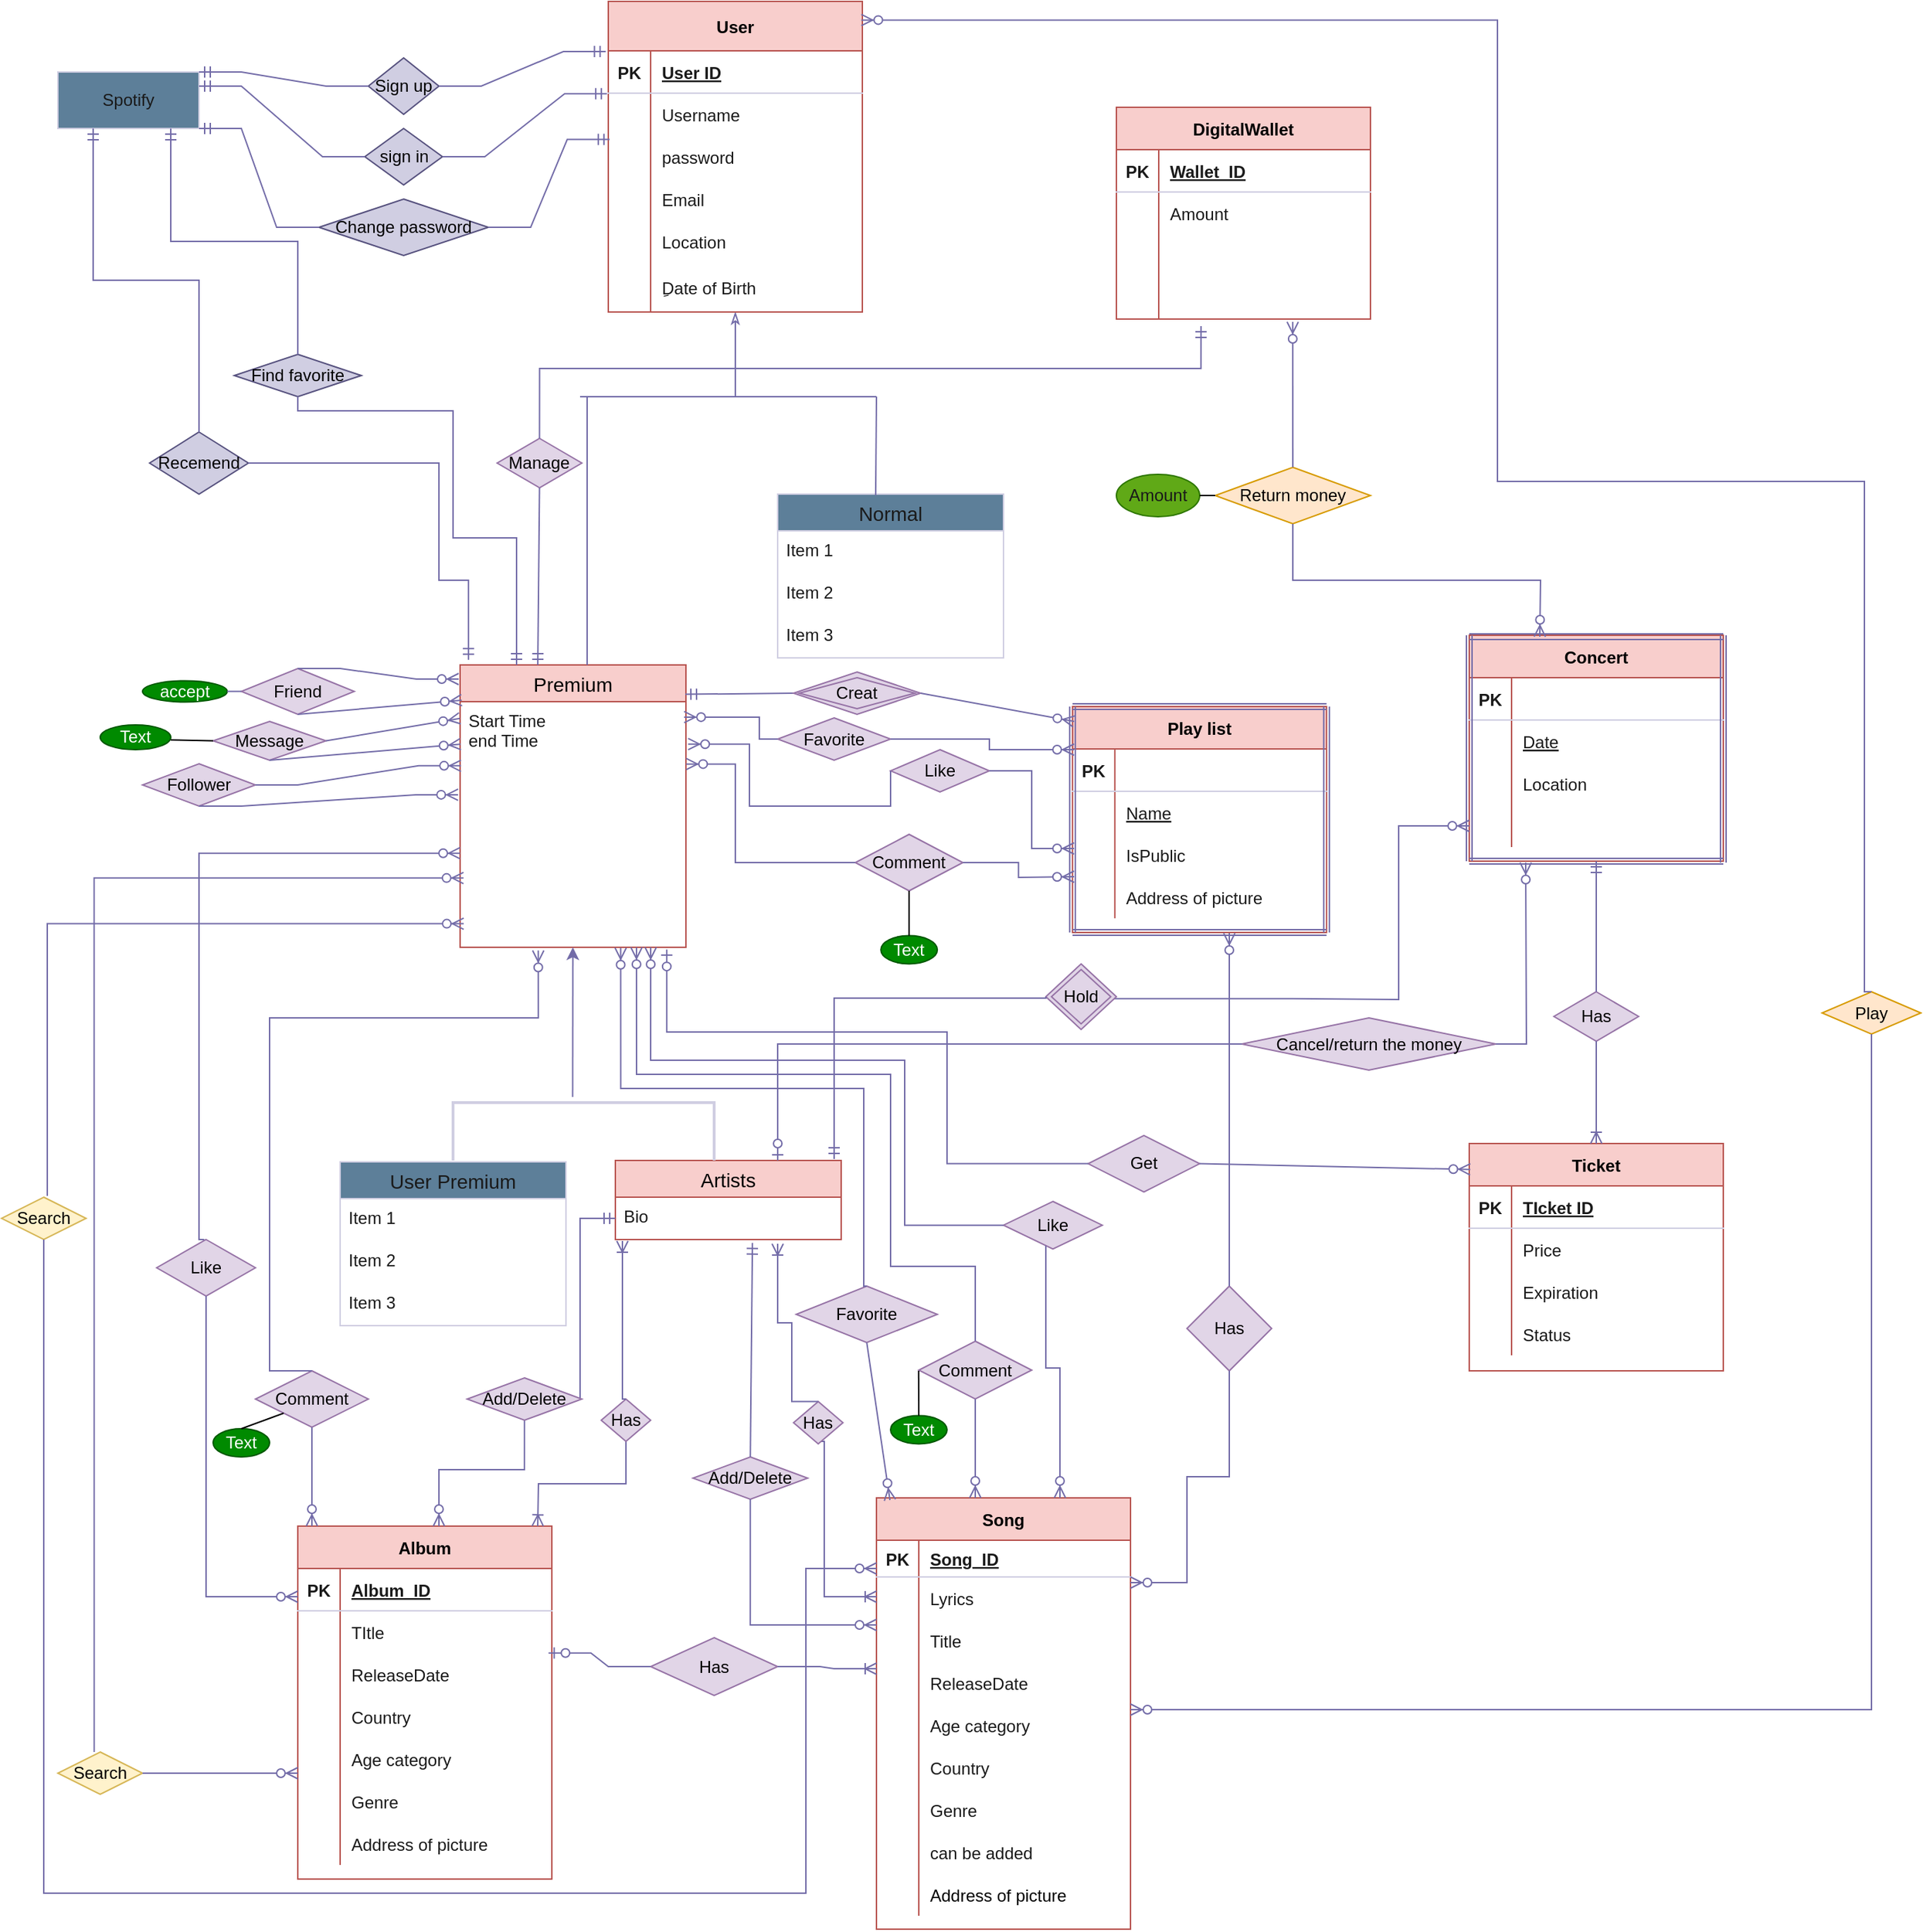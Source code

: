 <mxfile version="24.6.4" type="device">
  <diagram name="Page-1" id="Of3P6iU7cBwIH-YQqPJt">
    <mxGraphModel dx="2007" dy="1667" grid="1" gridSize="10" guides="1" tooltips="1" connect="1" arrows="1" fold="1" page="1" pageScale="1" pageWidth="850" pageHeight="1100" math="0" shadow="0">
      <root>
        <mxCell id="0" />
        <mxCell id="1" parent="0" />
        <mxCell id="tcN-wxtSRkhTtf9mxSX--1" value="Spotify" style="whiteSpace=wrap;html=1;align=center;fillColor=#5D7F99;strokeColor=#D0CEE2;labelBackgroundColor=none;fontColor=#1A1A1A;" parent="1" vertex="1">
          <mxGeometry x="-630" y="-610" width="100" height="40" as="geometry" />
        </mxCell>
        <mxCell id="tcN-wxtSRkhTtf9mxSX--21" value="Song" style="shape=table;startSize=30;container=1;collapsible=1;childLayout=tableLayout;fixedRows=1;rowLines=0;fontStyle=1;align=center;resizeLast=1;labelBackgroundColor=none;fillColor=#f8cecc;strokeColor=#b85450;" parent="1" vertex="1">
          <mxGeometry x="-50" y="400" width="180" height="305.54" as="geometry" />
        </mxCell>
        <mxCell id="tcN-wxtSRkhTtf9mxSX--22" value="" style="shape=tableRow;horizontal=0;startSize=0;swimlaneHead=0;swimlaneBody=0;fillColor=none;collapsible=0;dropTarget=0;points=[[0,0.5],[1,0.5]];portConstraint=eastwest;top=0;left=0;right=0;bottom=1;labelBackgroundColor=none;strokeColor=#D0CEE2;fontColor=#1A1A1A;" parent="tcN-wxtSRkhTtf9mxSX--21" vertex="1">
          <mxGeometry y="30" width="180" height="26" as="geometry" />
        </mxCell>
        <mxCell id="tcN-wxtSRkhTtf9mxSX--23" value="PK" style="shape=partialRectangle;connectable=0;fillColor=none;top=0;left=0;bottom=0;right=0;fontStyle=1;overflow=hidden;labelBackgroundColor=none;strokeColor=#D0CEE2;fontColor=#1A1A1A;" parent="tcN-wxtSRkhTtf9mxSX--22" vertex="1">
          <mxGeometry width="30" height="26" as="geometry">
            <mxRectangle width="30" height="26" as="alternateBounds" />
          </mxGeometry>
        </mxCell>
        <mxCell id="tcN-wxtSRkhTtf9mxSX--24" value="Song_ID" style="shape=partialRectangle;connectable=0;fillColor=none;top=0;left=0;bottom=0;right=0;align=left;spacingLeft=6;fontStyle=5;overflow=hidden;labelBackgroundColor=none;strokeColor=#D0CEE2;fontColor=#1A1A1A;" parent="tcN-wxtSRkhTtf9mxSX--22" vertex="1">
          <mxGeometry x="30" width="150" height="26" as="geometry">
            <mxRectangle width="150" height="26" as="alternateBounds" />
          </mxGeometry>
        </mxCell>
        <mxCell id="tcN-wxtSRkhTtf9mxSX--25" value="" style="shape=tableRow;horizontal=0;startSize=0;swimlaneHead=0;swimlaneBody=0;fillColor=none;collapsible=0;dropTarget=0;points=[[0,0.5],[1,0.5]];portConstraint=eastwest;top=0;left=0;right=0;bottom=0;labelBackgroundColor=none;strokeColor=#D0CEE2;fontColor=#1A1A1A;" parent="tcN-wxtSRkhTtf9mxSX--21" vertex="1">
          <mxGeometry y="56" width="180" height="30" as="geometry" />
        </mxCell>
        <mxCell id="tcN-wxtSRkhTtf9mxSX--26" value="" style="shape=partialRectangle;connectable=0;fillColor=none;top=0;left=0;bottom=0;right=0;editable=1;overflow=hidden;labelBackgroundColor=none;strokeColor=#D0CEE2;fontColor=#1A1A1A;" parent="tcN-wxtSRkhTtf9mxSX--25" vertex="1">
          <mxGeometry width="30" height="30" as="geometry">
            <mxRectangle width="30" height="30" as="alternateBounds" />
          </mxGeometry>
        </mxCell>
        <mxCell id="tcN-wxtSRkhTtf9mxSX--27" value="Lyrics" style="shape=partialRectangle;connectable=0;fillColor=none;top=0;left=0;bottom=0;right=0;align=left;spacingLeft=6;overflow=hidden;labelBackgroundColor=none;strokeColor=#D0CEE2;fontColor=#1A1A1A;" parent="tcN-wxtSRkhTtf9mxSX--25" vertex="1">
          <mxGeometry x="30" width="150" height="30" as="geometry">
            <mxRectangle width="150" height="30" as="alternateBounds" />
          </mxGeometry>
        </mxCell>
        <mxCell id="tcN-wxtSRkhTtf9mxSX--28" value="" style="shape=tableRow;horizontal=0;startSize=0;swimlaneHead=0;swimlaneBody=0;fillColor=none;collapsible=0;dropTarget=0;points=[[0,0.5],[1,0.5]];portConstraint=eastwest;top=0;left=0;right=0;bottom=0;labelBackgroundColor=none;strokeColor=#D0CEE2;fontColor=#1A1A1A;" parent="tcN-wxtSRkhTtf9mxSX--21" vertex="1">
          <mxGeometry y="86" width="180" height="30" as="geometry" />
        </mxCell>
        <mxCell id="tcN-wxtSRkhTtf9mxSX--29" value="" style="shape=partialRectangle;connectable=0;fillColor=none;top=0;left=0;bottom=0;right=0;editable=1;overflow=hidden;labelBackgroundColor=none;strokeColor=#D0CEE2;fontColor=#1A1A1A;" parent="tcN-wxtSRkhTtf9mxSX--28" vertex="1">
          <mxGeometry width="30" height="30" as="geometry">
            <mxRectangle width="30" height="30" as="alternateBounds" />
          </mxGeometry>
        </mxCell>
        <mxCell id="tcN-wxtSRkhTtf9mxSX--30" value="Title" style="shape=partialRectangle;connectable=0;fillColor=none;top=0;left=0;bottom=0;right=0;align=left;spacingLeft=6;overflow=hidden;labelBackgroundColor=none;strokeColor=#D0CEE2;fontColor=#1A1A1A;fontStyle=0" parent="tcN-wxtSRkhTtf9mxSX--28" vertex="1">
          <mxGeometry x="30" width="150" height="30" as="geometry">
            <mxRectangle width="150" height="30" as="alternateBounds" />
          </mxGeometry>
        </mxCell>
        <mxCell id="tcN-wxtSRkhTtf9mxSX--31" value="" style="shape=tableRow;horizontal=0;startSize=0;swimlaneHead=0;swimlaneBody=0;fillColor=none;collapsible=0;dropTarget=0;points=[[0,0.5],[1,0.5]];portConstraint=eastwest;top=0;left=0;right=0;bottom=0;labelBackgroundColor=none;strokeColor=#D0CEE2;fontColor=#1A1A1A;" parent="tcN-wxtSRkhTtf9mxSX--21" vertex="1">
          <mxGeometry y="116" width="180" height="30" as="geometry" />
        </mxCell>
        <mxCell id="tcN-wxtSRkhTtf9mxSX--32" value="" style="shape=partialRectangle;connectable=0;fillColor=none;top=0;left=0;bottom=0;right=0;editable=1;overflow=hidden;labelBackgroundColor=none;strokeColor=#D0CEE2;fontColor=#1A1A1A;" parent="tcN-wxtSRkhTtf9mxSX--31" vertex="1">
          <mxGeometry width="30" height="30" as="geometry">
            <mxRectangle width="30" height="30" as="alternateBounds" />
          </mxGeometry>
        </mxCell>
        <mxCell id="tcN-wxtSRkhTtf9mxSX--33" value="ReleaseDate" style="shape=partialRectangle;connectable=0;fillColor=none;top=0;left=0;bottom=0;right=0;align=left;spacingLeft=6;overflow=hidden;labelBackgroundColor=none;strokeColor=#D0CEE2;fontColor=#1A1A1A;" parent="tcN-wxtSRkhTtf9mxSX--31" vertex="1">
          <mxGeometry x="30" width="150" height="30" as="geometry">
            <mxRectangle width="150" height="30" as="alternateBounds" />
          </mxGeometry>
        </mxCell>
        <mxCell id="tcN-wxtSRkhTtf9mxSX--34" value="" style="shape=tableRow;horizontal=0;startSize=0;swimlaneHead=0;swimlaneBody=0;fillColor=none;collapsible=0;dropTarget=0;points=[[0,0.5],[1,0.5]];portConstraint=eastwest;top=0;left=0;right=0;bottom=0;strokeColor=#D0CEE2;labelBackgroundColor=none;fontColor=#1A1A1A;" parent="tcN-wxtSRkhTtf9mxSX--21" vertex="1">
          <mxGeometry y="146" width="180" height="30" as="geometry" />
        </mxCell>
        <mxCell id="tcN-wxtSRkhTtf9mxSX--35" value="" style="shape=partialRectangle;connectable=0;fillColor=none;top=0;left=0;bottom=0;right=0;editable=1;overflow=hidden;strokeColor=#D0CEE2;labelBackgroundColor=none;fontColor=#1A1A1A;" parent="tcN-wxtSRkhTtf9mxSX--34" vertex="1">
          <mxGeometry width="30" height="30" as="geometry">
            <mxRectangle width="30" height="30" as="alternateBounds" />
          </mxGeometry>
        </mxCell>
        <mxCell id="tcN-wxtSRkhTtf9mxSX--36" value="Age category" style="shape=partialRectangle;connectable=0;fillColor=none;top=0;left=0;bottom=0;right=0;align=left;spacingLeft=6;overflow=hidden;strokeColor=#D0CEE2;labelBackgroundColor=none;fontColor=#1A1A1A;" parent="tcN-wxtSRkhTtf9mxSX--34" vertex="1">
          <mxGeometry x="30" width="150" height="30" as="geometry">
            <mxRectangle width="150" height="30" as="alternateBounds" />
          </mxGeometry>
        </mxCell>
        <mxCell id="tcN-wxtSRkhTtf9mxSX--282" value="" style="shape=tableRow;horizontal=0;startSize=0;swimlaneHead=0;swimlaneBody=0;fillColor=none;collapsible=0;dropTarget=0;points=[[0,0.5],[1,0.5]];portConstraint=eastwest;top=0;left=0;right=0;bottom=0;labelBackgroundColor=none;strokeColor=#D0CEE2;fontColor=#1A1A1A;" parent="tcN-wxtSRkhTtf9mxSX--21" vertex="1">
          <mxGeometry y="176" width="180" height="30" as="geometry" />
        </mxCell>
        <mxCell id="tcN-wxtSRkhTtf9mxSX--283" value="" style="shape=partialRectangle;connectable=0;fillColor=none;top=0;left=0;bottom=0;right=0;editable=1;overflow=hidden;labelBackgroundColor=none;strokeColor=#D0CEE2;fontColor=#1A1A1A;" parent="tcN-wxtSRkhTtf9mxSX--282" vertex="1">
          <mxGeometry width="30" height="30" as="geometry">
            <mxRectangle width="30" height="30" as="alternateBounds" />
          </mxGeometry>
        </mxCell>
        <mxCell id="tcN-wxtSRkhTtf9mxSX--284" value="Country" style="shape=partialRectangle;connectable=0;fillColor=none;top=0;left=0;bottom=0;right=0;align=left;spacingLeft=6;overflow=hidden;labelBackgroundColor=none;strokeColor=#D0CEE2;fontColor=#1A1A1A;" parent="tcN-wxtSRkhTtf9mxSX--282" vertex="1">
          <mxGeometry x="30" width="150" height="30" as="geometry">
            <mxRectangle width="150" height="30" as="alternateBounds" />
          </mxGeometry>
        </mxCell>
        <mxCell id="tcN-wxtSRkhTtf9mxSX--37" value="" style="shape=tableRow;horizontal=0;startSize=0;swimlaneHead=0;swimlaneBody=0;fillColor=none;collapsible=0;dropTarget=0;points=[[0,0.5],[1,0.5]];portConstraint=eastwest;top=0;left=0;right=0;bottom=0;strokeColor=#D0CEE2;labelBackgroundColor=none;fontColor=#1A1A1A;" parent="tcN-wxtSRkhTtf9mxSX--21" vertex="1">
          <mxGeometry y="206" width="180" height="30" as="geometry" />
        </mxCell>
        <mxCell id="tcN-wxtSRkhTtf9mxSX--38" value="" style="shape=partialRectangle;connectable=0;fillColor=none;top=0;left=0;bottom=0;right=0;editable=1;overflow=hidden;strokeColor=#D0CEE2;labelBackgroundColor=none;fontColor=#1A1A1A;" parent="tcN-wxtSRkhTtf9mxSX--37" vertex="1">
          <mxGeometry width="30" height="30" as="geometry">
            <mxRectangle width="30" height="30" as="alternateBounds" />
          </mxGeometry>
        </mxCell>
        <mxCell id="tcN-wxtSRkhTtf9mxSX--39" value="Genre" style="shape=partialRectangle;connectable=0;fillColor=none;top=0;left=0;bottom=0;right=0;align=left;spacingLeft=6;overflow=hidden;strokeColor=#D0CEE2;labelBackgroundColor=none;fontColor=#1A1A1A;" parent="tcN-wxtSRkhTtf9mxSX--37" vertex="1">
          <mxGeometry x="30" width="150" height="30" as="geometry">
            <mxRectangle width="150" height="30" as="alternateBounds" />
          </mxGeometry>
        </mxCell>
        <mxCell id="tcN-wxtSRkhTtf9mxSX--40" value="" style="shape=tableRow;horizontal=0;startSize=0;swimlaneHead=0;swimlaneBody=0;fillColor=none;collapsible=0;dropTarget=0;points=[[0,0.5],[1,0.5]];portConstraint=eastwest;top=0;left=0;right=0;bottom=0;labelBackgroundColor=none;strokeColor=#D0CEE2;fontColor=#1A1A1A;" parent="tcN-wxtSRkhTtf9mxSX--21" vertex="1">
          <mxGeometry y="236" width="180" height="30" as="geometry" />
        </mxCell>
        <mxCell id="tcN-wxtSRkhTtf9mxSX--41" value="" style="shape=partialRectangle;connectable=0;fillColor=none;top=0;left=0;bottom=0;right=0;editable=1;overflow=hidden;labelBackgroundColor=none;strokeColor=#D0CEE2;fontColor=#1A1A1A;" parent="tcN-wxtSRkhTtf9mxSX--40" vertex="1">
          <mxGeometry width="30" height="30" as="geometry">
            <mxRectangle width="30" height="30" as="alternateBounds" />
          </mxGeometry>
        </mxCell>
        <mxCell id="tcN-wxtSRkhTtf9mxSX--42" value="can be added" style="shape=partialRectangle;connectable=0;fillColor=none;top=0;left=0;bottom=0;right=0;align=left;spacingLeft=6;overflow=hidden;labelBackgroundColor=none;strokeColor=#D0CEE2;fontColor=#1A1A1A;" parent="tcN-wxtSRkhTtf9mxSX--40" vertex="1">
          <mxGeometry x="30" width="150" height="30" as="geometry">
            <mxRectangle width="150" height="30" as="alternateBounds" />
          </mxGeometry>
        </mxCell>
        <mxCell id="-0z9uiJU3Ax03zHj1wIV-1" value="" style="shape=tableRow;horizontal=0;startSize=0;swimlaneHead=0;swimlaneBody=0;fillColor=none;collapsible=0;dropTarget=0;points=[[0,0.5],[1,0.5]];portConstraint=eastwest;top=0;left=0;right=0;bottom=0;" parent="tcN-wxtSRkhTtf9mxSX--21" vertex="1">
          <mxGeometry y="266" width="180" height="30" as="geometry" />
        </mxCell>
        <mxCell id="-0z9uiJU3Ax03zHj1wIV-2" value="" style="shape=partialRectangle;connectable=0;fillColor=none;top=0;left=0;bottom=0;right=0;editable=1;overflow=hidden;" parent="-0z9uiJU3Ax03zHj1wIV-1" vertex="1">
          <mxGeometry width="30" height="30" as="geometry">
            <mxRectangle width="30" height="30" as="alternateBounds" />
          </mxGeometry>
        </mxCell>
        <mxCell id="-0z9uiJU3Ax03zHj1wIV-3" value="Address of picture" style="shape=partialRectangle;connectable=0;fillColor=none;top=0;left=0;bottom=0;right=0;align=left;spacingLeft=6;overflow=hidden;" parent="-0z9uiJU3Ax03zHj1wIV-1" vertex="1">
          <mxGeometry x="30" width="150" height="30" as="geometry">
            <mxRectangle width="150" height="30" as="alternateBounds" />
          </mxGeometry>
        </mxCell>
        <mxCell id="tcN-wxtSRkhTtf9mxSX--44" value="Concert" style="shape=table;startSize=30;container=1;collapsible=1;childLayout=tableLayout;fixedRows=1;rowLines=0;fontStyle=1;align=center;resizeLast=1;labelBackgroundColor=none;fillColor=#f8cecc;strokeColor=#b85450;" parent="1" vertex="1">
          <mxGeometry x="370" y="-211" width="180" height="160" as="geometry" />
        </mxCell>
        <mxCell id="tcN-wxtSRkhTtf9mxSX--45" value="" style="shape=tableRow;horizontal=0;startSize=0;swimlaneHead=0;swimlaneBody=0;fillColor=none;collapsible=0;dropTarget=0;points=[[0,0.5],[1,0.5]];portConstraint=eastwest;top=0;left=0;right=0;bottom=1;labelBackgroundColor=none;strokeColor=#D0CEE2;fontColor=#1A1A1A;" parent="tcN-wxtSRkhTtf9mxSX--44" vertex="1">
          <mxGeometry y="30" width="180" height="30" as="geometry" />
        </mxCell>
        <mxCell id="tcN-wxtSRkhTtf9mxSX--46" value="PK" style="shape=partialRectangle;connectable=0;fillColor=none;top=0;left=0;bottom=0;right=0;fontStyle=1;overflow=hidden;labelBackgroundColor=none;strokeColor=#D0CEE2;fontColor=#1A1A1A;" parent="tcN-wxtSRkhTtf9mxSX--45" vertex="1">
          <mxGeometry width="30" height="30" as="geometry">
            <mxRectangle width="30" height="30" as="alternateBounds" />
          </mxGeometry>
        </mxCell>
        <mxCell id="tcN-wxtSRkhTtf9mxSX--47" value="" style="shape=partialRectangle;connectable=0;fillColor=none;top=0;left=0;bottom=0;right=0;align=left;spacingLeft=6;fontStyle=5;overflow=hidden;labelBackgroundColor=none;strokeColor=#D0CEE2;fontColor=#1A1A1A;" parent="tcN-wxtSRkhTtf9mxSX--45" vertex="1">
          <mxGeometry x="30" width="150" height="30" as="geometry">
            <mxRectangle width="150" height="30" as="alternateBounds" />
          </mxGeometry>
        </mxCell>
        <mxCell id="tcN-wxtSRkhTtf9mxSX--48" value="" style="shape=tableRow;horizontal=0;startSize=0;swimlaneHead=0;swimlaneBody=0;fillColor=none;collapsible=0;dropTarget=0;points=[[0,0.5],[1,0.5]];portConstraint=eastwest;top=0;left=0;right=0;bottom=0;labelBackgroundColor=none;strokeColor=#D0CEE2;fontColor=#1A1A1A;" parent="tcN-wxtSRkhTtf9mxSX--44" vertex="1">
          <mxGeometry y="60" width="180" height="30" as="geometry" />
        </mxCell>
        <mxCell id="tcN-wxtSRkhTtf9mxSX--49" value="" style="shape=partialRectangle;connectable=0;fillColor=none;top=0;left=0;bottom=0;right=0;editable=1;overflow=hidden;labelBackgroundColor=none;strokeColor=#D0CEE2;fontColor=#1A1A1A;" parent="tcN-wxtSRkhTtf9mxSX--48" vertex="1">
          <mxGeometry width="30" height="30" as="geometry">
            <mxRectangle width="30" height="30" as="alternateBounds" />
          </mxGeometry>
        </mxCell>
        <mxCell id="tcN-wxtSRkhTtf9mxSX--50" value="Date" style="shape=partialRectangle;connectable=0;fillColor=none;top=0;left=0;bottom=0;right=0;align=left;spacingLeft=6;overflow=hidden;labelBackgroundColor=none;strokeColor=#D0CEE2;fontColor=#1A1A1A;fontStyle=4" parent="tcN-wxtSRkhTtf9mxSX--48" vertex="1">
          <mxGeometry x="30" width="150" height="30" as="geometry">
            <mxRectangle width="150" height="30" as="alternateBounds" />
          </mxGeometry>
        </mxCell>
        <mxCell id="tcN-wxtSRkhTtf9mxSX--51" value="" style="shape=tableRow;horizontal=0;startSize=0;swimlaneHead=0;swimlaneBody=0;fillColor=none;collapsible=0;dropTarget=0;points=[[0,0.5],[1,0.5]];portConstraint=eastwest;top=0;left=0;right=0;bottom=0;labelBackgroundColor=none;strokeColor=#D0CEE2;fontColor=#1A1A1A;" parent="tcN-wxtSRkhTtf9mxSX--44" vertex="1">
          <mxGeometry y="90" width="180" height="30" as="geometry" />
        </mxCell>
        <mxCell id="tcN-wxtSRkhTtf9mxSX--52" value="" style="shape=partialRectangle;connectable=0;fillColor=none;top=0;left=0;bottom=0;right=0;editable=1;overflow=hidden;labelBackgroundColor=none;strokeColor=#D0CEE2;fontColor=#1A1A1A;" parent="tcN-wxtSRkhTtf9mxSX--51" vertex="1">
          <mxGeometry width="30" height="30" as="geometry">
            <mxRectangle width="30" height="30" as="alternateBounds" />
          </mxGeometry>
        </mxCell>
        <mxCell id="tcN-wxtSRkhTtf9mxSX--53" value="Location" style="shape=partialRectangle;connectable=0;fillColor=none;top=0;left=0;bottom=0;right=0;align=left;spacingLeft=6;overflow=hidden;labelBackgroundColor=none;strokeColor=#D0CEE2;fontColor=#1A1A1A;" parent="tcN-wxtSRkhTtf9mxSX--51" vertex="1">
          <mxGeometry x="30" width="150" height="30" as="geometry">
            <mxRectangle width="150" height="30" as="alternateBounds" />
          </mxGeometry>
        </mxCell>
        <mxCell id="tcN-wxtSRkhTtf9mxSX--54" value="" style="shape=tableRow;horizontal=0;startSize=0;swimlaneHead=0;swimlaneBody=0;fillColor=none;collapsible=0;dropTarget=0;points=[[0,0.5],[1,0.5]];portConstraint=eastwest;top=0;left=0;right=0;bottom=0;labelBackgroundColor=none;strokeColor=#D0CEE2;fontColor=#1A1A1A;" parent="tcN-wxtSRkhTtf9mxSX--44" vertex="1">
          <mxGeometry y="120" width="180" height="30" as="geometry" />
        </mxCell>
        <mxCell id="tcN-wxtSRkhTtf9mxSX--55" value="" style="shape=partialRectangle;connectable=0;fillColor=none;top=0;left=0;bottom=0;right=0;editable=1;overflow=hidden;labelBackgroundColor=none;strokeColor=#D0CEE2;fontColor=#1A1A1A;" parent="tcN-wxtSRkhTtf9mxSX--54" vertex="1">
          <mxGeometry width="30" height="30" as="geometry">
            <mxRectangle width="30" height="30" as="alternateBounds" />
          </mxGeometry>
        </mxCell>
        <mxCell id="tcN-wxtSRkhTtf9mxSX--56" value="" style="shape=partialRectangle;connectable=0;fillColor=none;top=0;left=0;bottom=0;right=0;align=left;spacingLeft=6;overflow=hidden;labelBackgroundColor=none;strokeColor=#D0CEE2;fontColor=#1A1A1A;" parent="tcN-wxtSRkhTtf9mxSX--54" vertex="1">
          <mxGeometry x="30" width="150" height="30" as="geometry">
            <mxRectangle width="150" height="30" as="alternateBounds" />
          </mxGeometry>
        </mxCell>
        <mxCell id="tcN-wxtSRkhTtf9mxSX--57" value="Album" style="shape=table;startSize=30;container=1;collapsible=1;childLayout=tableLayout;fixedRows=1;rowLines=0;fontStyle=1;align=center;resizeLast=1;labelBackgroundColor=none;fillColor=#f8cecc;strokeColor=#b85450;" parent="1" vertex="1">
          <mxGeometry x="-460" y="420" width="180" height="250" as="geometry" />
        </mxCell>
        <mxCell id="tcN-wxtSRkhTtf9mxSX--58" value="" style="shape=tableRow;horizontal=0;startSize=0;swimlaneHead=0;swimlaneBody=0;fillColor=none;collapsible=0;dropTarget=0;points=[[0,0.5],[1,0.5]];portConstraint=eastwest;top=0;left=0;right=0;bottom=1;labelBackgroundColor=none;strokeColor=#D0CEE2;fontColor=#1A1A1A;" parent="tcN-wxtSRkhTtf9mxSX--57" vertex="1">
          <mxGeometry y="30" width="180" height="30" as="geometry" />
        </mxCell>
        <mxCell id="tcN-wxtSRkhTtf9mxSX--59" value="PK" style="shape=partialRectangle;connectable=0;fillColor=none;top=0;left=0;bottom=0;right=0;fontStyle=1;overflow=hidden;labelBackgroundColor=none;strokeColor=#D0CEE2;fontColor=#1A1A1A;" parent="tcN-wxtSRkhTtf9mxSX--58" vertex="1">
          <mxGeometry width="30" height="30" as="geometry">
            <mxRectangle width="30" height="30" as="alternateBounds" />
          </mxGeometry>
        </mxCell>
        <mxCell id="tcN-wxtSRkhTtf9mxSX--60" value="Album_ID" style="shape=partialRectangle;connectable=0;fillColor=none;top=0;left=0;bottom=0;right=0;align=left;spacingLeft=6;fontStyle=5;overflow=hidden;labelBackgroundColor=none;strokeColor=#D0CEE2;fontColor=#1A1A1A;" parent="tcN-wxtSRkhTtf9mxSX--58" vertex="1">
          <mxGeometry x="30" width="150" height="30" as="geometry">
            <mxRectangle width="150" height="30" as="alternateBounds" />
          </mxGeometry>
        </mxCell>
        <mxCell id="tcN-wxtSRkhTtf9mxSX--61" value="" style="shape=tableRow;horizontal=0;startSize=0;swimlaneHead=0;swimlaneBody=0;fillColor=none;collapsible=0;dropTarget=0;points=[[0,0.5],[1,0.5]];portConstraint=eastwest;top=0;left=0;right=0;bottom=0;labelBackgroundColor=none;strokeColor=#D0CEE2;fontColor=#1A1A1A;" parent="tcN-wxtSRkhTtf9mxSX--57" vertex="1">
          <mxGeometry y="60" width="180" height="30" as="geometry" />
        </mxCell>
        <mxCell id="tcN-wxtSRkhTtf9mxSX--62" value="" style="shape=partialRectangle;connectable=0;fillColor=none;top=0;left=0;bottom=0;right=0;editable=1;overflow=hidden;labelBackgroundColor=none;strokeColor=#D0CEE2;fontColor=#1A1A1A;" parent="tcN-wxtSRkhTtf9mxSX--61" vertex="1">
          <mxGeometry width="30" height="30" as="geometry">
            <mxRectangle width="30" height="30" as="alternateBounds" />
          </mxGeometry>
        </mxCell>
        <mxCell id="tcN-wxtSRkhTtf9mxSX--63" value="TItle" style="shape=partialRectangle;connectable=0;fillColor=none;top=0;left=0;bottom=0;right=0;align=left;spacingLeft=6;overflow=hidden;labelBackgroundColor=none;strokeColor=#D0CEE2;fontColor=#1A1A1A;fontStyle=0" parent="tcN-wxtSRkhTtf9mxSX--61" vertex="1">
          <mxGeometry x="30" width="150" height="30" as="geometry">
            <mxRectangle width="150" height="30" as="alternateBounds" />
          </mxGeometry>
        </mxCell>
        <mxCell id="tcN-wxtSRkhTtf9mxSX--64" value="" style="shape=tableRow;horizontal=0;startSize=0;swimlaneHead=0;swimlaneBody=0;fillColor=none;collapsible=0;dropTarget=0;points=[[0,0.5],[1,0.5]];portConstraint=eastwest;top=0;left=0;right=0;bottom=0;labelBackgroundColor=none;strokeColor=#D0CEE2;fontColor=#1A1A1A;" parent="tcN-wxtSRkhTtf9mxSX--57" vertex="1">
          <mxGeometry y="90" width="180" height="30" as="geometry" />
        </mxCell>
        <mxCell id="tcN-wxtSRkhTtf9mxSX--65" value="" style="shape=partialRectangle;connectable=0;fillColor=none;top=0;left=0;bottom=0;right=0;editable=1;overflow=hidden;labelBackgroundColor=none;strokeColor=#D0CEE2;fontColor=#1A1A1A;" parent="tcN-wxtSRkhTtf9mxSX--64" vertex="1">
          <mxGeometry width="30" height="30" as="geometry">
            <mxRectangle width="30" height="30" as="alternateBounds" />
          </mxGeometry>
        </mxCell>
        <mxCell id="tcN-wxtSRkhTtf9mxSX--66" value="ReleaseDate" style="shape=partialRectangle;connectable=0;fillColor=none;top=0;left=0;bottom=0;right=0;align=left;spacingLeft=6;overflow=hidden;labelBackgroundColor=none;strokeColor=#D0CEE2;fontColor=#1A1A1A;" parent="tcN-wxtSRkhTtf9mxSX--64" vertex="1">
          <mxGeometry x="30" width="150" height="30" as="geometry">
            <mxRectangle width="150" height="30" as="alternateBounds" />
          </mxGeometry>
        </mxCell>
        <mxCell id="tcN-wxtSRkhTtf9mxSX--67" value="" style="shape=tableRow;horizontal=0;startSize=0;swimlaneHead=0;swimlaneBody=0;fillColor=none;collapsible=0;dropTarget=0;points=[[0,0.5],[1,0.5]];portConstraint=eastwest;top=0;left=0;right=0;bottom=0;labelBackgroundColor=none;strokeColor=#D0CEE2;fontColor=#1A1A1A;" parent="tcN-wxtSRkhTtf9mxSX--57" vertex="1">
          <mxGeometry y="120" width="180" height="30" as="geometry" />
        </mxCell>
        <mxCell id="tcN-wxtSRkhTtf9mxSX--68" value="" style="shape=partialRectangle;connectable=0;fillColor=none;top=0;left=0;bottom=0;right=0;editable=1;overflow=hidden;labelBackgroundColor=none;strokeColor=#D0CEE2;fontColor=#1A1A1A;" parent="tcN-wxtSRkhTtf9mxSX--67" vertex="1">
          <mxGeometry width="30" height="30" as="geometry">
            <mxRectangle width="30" height="30" as="alternateBounds" />
          </mxGeometry>
        </mxCell>
        <mxCell id="tcN-wxtSRkhTtf9mxSX--69" value="Country" style="shape=partialRectangle;connectable=0;fillColor=none;top=0;left=0;bottom=0;right=0;align=left;spacingLeft=6;overflow=hidden;labelBackgroundColor=none;strokeColor=#D0CEE2;fontColor=#1A1A1A;" parent="tcN-wxtSRkhTtf9mxSX--67" vertex="1">
          <mxGeometry x="30" width="150" height="30" as="geometry">
            <mxRectangle width="150" height="30" as="alternateBounds" />
          </mxGeometry>
        </mxCell>
        <mxCell id="tcN-wxtSRkhTtf9mxSX--334" value="" style="shape=tableRow;horizontal=0;startSize=0;swimlaneHead=0;swimlaneBody=0;fillColor=none;collapsible=0;dropTarget=0;points=[[0,0.5],[1,0.5]];portConstraint=eastwest;top=0;left=0;right=0;bottom=0;strokeColor=#D0CEE2;fontColor=#1A1A1A;labelBackgroundColor=none;" parent="tcN-wxtSRkhTtf9mxSX--57" vertex="1">
          <mxGeometry y="150" width="180" height="30" as="geometry" />
        </mxCell>
        <mxCell id="tcN-wxtSRkhTtf9mxSX--335" value="" style="shape=partialRectangle;connectable=0;fillColor=none;top=0;left=0;bottom=0;right=0;editable=1;overflow=hidden;strokeColor=#D0CEE2;fontColor=#1A1A1A;labelBackgroundColor=none;" parent="tcN-wxtSRkhTtf9mxSX--334" vertex="1">
          <mxGeometry width="30" height="30" as="geometry">
            <mxRectangle width="30" height="30" as="alternateBounds" />
          </mxGeometry>
        </mxCell>
        <mxCell id="tcN-wxtSRkhTtf9mxSX--336" value="Age category" style="shape=partialRectangle;connectable=0;fillColor=none;top=0;left=0;bottom=0;right=0;align=left;spacingLeft=6;overflow=hidden;strokeColor=#D0CEE2;fontColor=#1A1A1A;labelBackgroundColor=none;" parent="tcN-wxtSRkhTtf9mxSX--334" vertex="1">
          <mxGeometry x="30" width="150" height="30" as="geometry">
            <mxRectangle width="150" height="30" as="alternateBounds" />
          </mxGeometry>
        </mxCell>
        <mxCell id="tcN-wxtSRkhTtf9mxSX--337" value="" style="shape=tableRow;horizontal=0;startSize=0;swimlaneHead=0;swimlaneBody=0;fillColor=none;collapsible=0;dropTarget=0;points=[[0,0.5],[1,0.5]];portConstraint=eastwest;top=0;left=0;right=0;bottom=0;strokeColor=#D0CEE2;fontColor=#1A1A1A;labelBackgroundColor=none;" parent="tcN-wxtSRkhTtf9mxSX--57" vertex="1">
          <mxGeometry y="180" width="180" height="30" as="geometry" />
        </mxCell>
        <mxCell id="tcN-wxtSRkhTtf9mxSX--338" value="" style="shape=partialRectangle;connectable=0;fillColor=none;top=0;left=0;bottom=0;right=0;editable=1;overflow=hidden;strokeColor=#D0CEE2;fontColor=#1A1A1A;labelBackgroundColor=none;" parent="tcN-wxtSRkhTtf9mxSX--337" vertex="1">
          <mxGeometry width="30" height="30" as="geometry">
            <mxRectangle width="30" height="30" as="alternateBounds" />
          </mxGeometry>
        </mxCell>
        <mxCell id="tcN-wxtSRkhTtf9mxSX--339" value="Genre" style="shape=partialRectangle;connectable=0;fillColor=none;top=0;left=0;bottom=0;right=0;align=left;spacingLeft=6;overflow=hidden;strokeColor=#D0CEE2;fontColor=#1A1A1A;labelBackgroundColor=none;" parent="tcN-wxtSRkhTtf9mxSX--337" vertex="1">
          <mxGeometry x="30" width="150" height="30" as="geometry">
            <mxRectangle width="150" height="30" as="alternateBounds" />
          </mxGeometry>
        </mxCell>
        <mxCell id="tcN-wxtSRkhTtf9mxSX--340" value="" style="shape=tableRow;horizontal=0;startSize=0;swimlaneHead=0;swimlaneBody=0;fillColor=none;collapsible=0;dropTarget=0;points=[[0,0.5],[1,0.5]];portConstraint=eastwest;top=0;left=0;right=0;bottom=0;strokeColor=#D0CEE2;fontColor=#1A1A1A;labelBackgroundColor=none;" parent="tcN-wxtSRkhTtf9mxSX--57" vertex="1">
          <mxGeometry y="210" width="180" height="30" as="geometry" />
        </mxCell>
        <mxCell id="tcN-wxtSRkhTtf9mxSX--341" value="" style="shape=partialRectangle;connectable=0;fillColor=none;top=0;left=0;bottom=0;right=0;editable=1;overflow=hidden;strokeColor=#D0CEE2;fontColor=#1A1A1A;labelBackgroundColor=none;" parent="tcN-wxtSRkhTtf9mxSX--340" vertex="1">
          <mxGeometry width="30" height="30" as="geometry">
            <mxRectangle width="30" height="30" as="alternateBounds" />
          </mxGeometry>
        </mxCell>
        <mxCell id="tcN-wxtSRkhTtf9mxSX--342" value="Address of picture" style="shape=partialRectangle;connectable=0;fillColor=none;top=0;left=0;bottom=0;right=0;align=left;spacingLeft=6;overflow=hidden;strokeColor=#D0CEE2;fontColor=#1A1A1A;labelBackgroundColor=none;" parent="tcN-wxtSRkhTtf9mxSX--340" vertex="1">
          <mxGeometry x="30" width="150" height="30" as="geometry">
            <mxRectangle width="150" height="30" as="alternateBounds" />
          </mxGeometry>
        </mxCell>
        <mxCell id="tcN-wxtSRkhTtf9mxSX--70" value="DigitalWallet" style="shape=table;startSize=30;container=1;collapsible=1;childLayout=tableLayout;fixedRows=1;rowLines=0;fontStyle=1;align=center;resizeLast=1;labelBackgroundColor=none;fillColor=#f8cecc;strokeColor=#b85450;" parent="1" vertex="1">
          <mxGeometry x="120" y="-585" width="180" height="150" as="geometry" />
        </mxCell>
        <mxCell id="tcN-wxtSRkhTtf9mxSX--71" value="" style="shape=tableRow;horizontal=0;startSize=0;swimlaneHead=0;swimlaneBody=0;fillColor=none;collapsible=0;dropTarget=0;points=[[0,0.5],[1,0.5]];portConstraint=eastwest;top=0;left=0;right=0;bottom=1;labelBackgroundColor=none;strokeColor=#D0CEE2;fontColor=#1A1A1A;" parent="tcN-wxtSRkhTtf9mxSX--70" vertex="1">
          <mxGeometry y="30" width="180" height="30" as="geometry" />
        </mxCell>
        <mxCell id="tcN-wxtSRkhTtf9mxSX--72" value="PK" style="shape=partialRectangle;connectable=0;fillColor=none;top=0;left=0;bottom=0;right=0;fontStyle=1;overflow=hidden;labelBackgroundColor=none;strokeColor=#D0CEE2;fontColor=#1A1A1A;" parent="tcN-wxtSRkhTtf9mxSX--71" vertex="1">
          <mxGeometry width="30" height="30" as="geometry">
            <mxRectangle width="30" height="30" as="alternateBounds" />
          </mxGeometry>
        </mxCell>
        <mxCell id="tcN-wxtSRkhTtf9mxSX--73" value="Wallet  ID" style="shape=partialRectangle;connectable=0;fillColor=none;top=0;left=0;bottom=0;right=0;align=left;spacingLeft=6;fontStyle=5;overflow=hidden;labelBackgroundColor=none;strokeColor=#D0CEE2;fontColor=#1A1A1A;" parent="tcN-wxtSRkhTtf9mxSX--71" vertex="1">
          <mxGeometry x="30" width="150" height="30" as="geometry">
            <mxRectangle width="150" height="30" as="alternateBounds" />
          </mxGeometry>
        </mxCell>
        <mxCell id="tcN-wxtSRkhTtf9mxSX--74" value="" style="shape=tableRow;horizontal=0;startSize=0;swimlaneHead=0;swimlaneBody=0;fillColor=none;collapsible=0;dropTarget=0;points=[[0,0.5],[1,0.5]];portConstraint=eastwest;top=0;left=0;right=0;bottom=0;labelBackgroundColor=none;strokeColor=#D0CEE2;fontColor=#1A1A1A;" parent="tcN-wxtSRkhTtf9mxSX--70" vertex="1">
          <mxGeometry y="60" width="180" height="30" as="geometry" />
        </mxCell>
        <mxCell id="tcN-wxtSRkhTtf9mxSX--75" value="" style="shape=partialRectangle;connectable=0;fillColor=none;top=0;left=0;bottom=0;right=0;editable=1;overflow=hidden;labelBackgroundColor=none;strokeColor=#D0CEE2;fontColor=#1A1A1A;" parent="tcN-wxtSRkhTtf9mxSX--74" vertex="1">
          <mxGeometry width="30" height="30" as="geometry">
            <mxRectangle width="30" height="30" as="alternateBounds" />
          </mxGeometry>
        </mxCell>
        <mxCell id="tcN-wxtSRkhTtf9mxSX--76" value="Amount" style="shape=partialRectangle;connectable=0;fillColor=none;top=0;left=0;bottom=0;right=0;align=left;spacingLeft=6;overflow=hidden;labelBackgroundColor=none;strokeColor=#D0CEE2;fontColor=#1A1A1A;" parent="tcN-wxtSRkhTtf9mxSX--74" vertex="1">
          <mxGeometry x="30" width="150" height="30" as="geometry">
            <mxRectangle width="150" height="30" as="alternateBounds" />
          </mxGeometry>
        </mxCell>
        <mxCell id="tcN-wxtSRkhTtf9mxSX--77" value="" style="shape=tableRow;horizontal=0;startSize=0;swimlaneHead=0;swimlaneBody=0;fillColor=none;collapsible=0;dropTarget=0;points=[[0,0.5],[1,0.5]];portConstraint=eastwest;top=0;left=0;right=0;bottom=0;labelBackgroundColor=none;strokeColor=#D0CEE2;fontColor=#1A1A1A;" parent="tcN-wxtSRkhTtf9mxSX--70" vertex="1">
          <mxGeometry y="90" width="180" height="30" as="geometry" />
        </mxCell>
        <mxCell id="tcN-wxtSRkhTtf9mxSX--78" value="" style="shape=partialRectangle;connectable=0;fillColor=none;top=0;left=0;bottom=0;right=0;editable=1;overflow=hidden;labelBackgroundColor=none;strokeColor=#D0CEE2;fontColor=#1A1A1A;" parent="tcN-wxtSRkhTtf9mxSX--77" vertex="1">
          <mxGeometry width="30" height="30" as="geometry">
            <mxRectangle width="30" height="30" as="alternateBounds" />
          </mxGeometry>
        </mxCell>
        <mxCell id="tcN-wxtSRkhTtf9mxSX--79" value="" style="shape=partialRectangle;connectable=0;fillColor=none;top=0;left=0;bottom=0;right=0;align=left;spacingLeft=6;overflow=hidden;labelBackgroundColor=none;strokeColor=#D0CEE2;fontColor=#1A1A1A;" parent="tcN-wxtSRkhTtf9mxSX--77" vertex="1">
          <mxGeometry x="30" width="150" height="30" as="geometry">
            <mxRectangle width="150" height="30" as="alternateBounds" />
          </mxGeometry>
        </mxCell>
        <mxCell id="tcN-wxtSRkhTtf9mxSX--80" value="" style="shape=tableRow;horizontal=0;startSize=0;swimlaneHead=0;swimlaneBody=0;fillColor=none;collapsible=0;dropTarget=0;points=[[0,0.5],[1,0.5]];portConstraint=eastwest;top=0;left=0;right=0;bottom=0;labelBackgroundColor=none;strokeColor=#D0CEE2;fontColor=#1A1A1A;" parent="tcN-wxtSRkhTtf9mxSX--70" vertex="1">
          <mxGeometry y="120" width="180" height="30" as="geometry" />
        </mxCell>
        <mxCell id="tcN-wxtSRkhTtf9mxSX--81" value="" style="shape=partialRectangle;connectable=0;fillColor=none;top=0;left=0;bottom=0;right=0;editable=1;overflow=hidden;labelBackgroundColor=none;strokeColor=#D0CEE2;fontColor=#1A1A1A;" parent="tcN-wxtSRkhTtf9mxSX--80" vertex="1">
          <mxGeometry width="30" height="30" as="geometry">
            <mxRectangle width="30" height="30" as="alternateBounds" />
          </mxGeometry>
        </mxCell>
        <mxCell id="tcN-wxtSRkhTtf9mxSX--82" value="" style="shape=partialRectangle;connectable=0;fillColor=none;top=0;left=0;bottom=0;right=0;align=left;spacingLeft=6;overflow=hidden;labelBackgroundColor=none;strokeColor=#D0CEE2;fontColor=#1A1A1A;" parent="tcN-wxtSRkhTtf9mxSX--80" vertex="1">
          <mxGeometry x="30" width="150" height="30" as="geometry">
            <mxRectangle width="150" height="30" as="alternateBounds" />
          </mxGeometry>
        </mxCell>
        <mxCell id="tcN-wxtSRkhTtf9mxSX--83" value="Play list" style="shape=table;startSize=30;container=1;collapsible=1;childLayout=tableLayout;fixedRows=1;rowLines=0;fontStyle=1;align=center;resizeLast=1;strokeColor=#b85450;labelBackgroundColor=none;fillColor=#f8cecc;" parent="1" vertex="1">
          <mxGeometry x="88.89" y="-160.56" width="180" height="160" as="geometry" />
        </mxCell>
        <mxCell id="tcN-wxtSRkhTtf9mxSX--84" value="" style="shape=tableRow;horizontal=0;startSize=0;swimlaneHead=0;swimlaneBody=0;fillColor=none;collapsible=0;dropTarget=0;points=[[0,0.5],[1,0.5]];portConstraint=eastwest;top=0;left=0;right=0;bottom=1;labelBackgroundColor=none;strokeColor=#D0CEE2;fontColor=#1A1A1A;" parent="tcN-wxtSRkhTtf9mxSX--83" vertex="1">
          <mxGeometry y="30" width="180" height="30" as="geometry" />
        </mxCell>
        <mxCell id="tcN-wxtSRkhTtf9mxSX--85" value="PK" style="shape=partialRectangle;connectable=0;fillColor=none;top=0;left=0;bottom=0;right=0;fontStyle=1;overflow=hidden;labelBackgroundColor=none;strokeColor=#D0CEE2;fontColor=#1A1A1A;" parent="tcN-wxtSRkhTtf9mxSX--84" vertex="1">
          <mxGeometry width="30" height="30" as="geometry">
            <mxRectangle width="30" height="30" as="alternateBounds" />
          </mxGeometry>
        </mxCell>
        <mxCell id="tcN-wxtSRkhTtf9mxSX--86" value="" style="shape=partialRectangle;connectable=0;fillColor=none;top=0;left=0;bottom=0;right=0;align=left;spacingLeft=6;fontStyle=5;overflow=hidden;labelBackgroundColor=none;strokeColor=#D0CEE2;fontColor=#1A1A1A;" parent="tcN-wxtSRkhTtf9mxSX--84" vertex="1">
          <mxGeometry x="30" width="150" height="30" as="geometry">
            <mxRectangle width="150" height="30" as="alternateBounds" />
          </mxGeometry>
        </mxCell>
        <mxCell id="tcN-wxtSRkhTtf9mxSX--87" value="" style="shape=tableRow;horizontal=0;startSize=0;swimlaneHead=0;swimlaneBody=0;fillColor=none;collapsible=0;dropTarget=0;points=[[0,0.5],[1,0.5]];portConstraint=eastwest;top=0;left=0;right=0;bottom=0;labelBackgroundColor=none;strokeColor=#D0CEE2;fontColor=#1A1A1A;" parent="tcN-wxtSRkhTtf9mxSX--83" vertex="1">
          <mxGeometry y="60" width="180" height="30" as="geometry" />
        </mxCell>
        <mxCell id="tcN-wxtSRkhTtf9mxSX--88" value="" style="shape=partialRectangle;connectable=0;fillColor=none;top=0;left=0;bottom=0;right=0;editable=1;overflow=hidden;labelBackgroundColor=none;strokeColor=#D0CEE2;fontColor=#1A1A1A;" parent="tcN-wxtSRkhTtf9mxSX--87" vertex="1">
          <mxGeometry width="30" height="30" as="geometry">
            <mxRectangle width="30" height="30" as="alternateBounds" />
          </mxGeometry>
        </mxCell>
        <mxCell id="tcN-wxtSRkhTtf9mxSX--89" value="Name" style="shape=partialRectangle;connectable=0;fillColor=none;top=0;left=0;bottom=0;right=0;align=left;spacingLeft=6;overflow=hidden;fontStyle=4;labelBackgroundColor=none;strokeColor=#D0CEE2;fontColor=#1A1A1A;" parent="tcN-wxtSRkhTtf9mxSX--87" vertex="1">
          <mxGeometry x="30" width="150" height="30" as="geometry">
            <mxRectangle width="150" height="30" as="alternateBounds" />
          </mxGeometry>
        </mxCell>
        <mxCell id="tcN-wxtSRkhTtf9mxSX--90" value="" style="shape=tableRow;horizontal=0;startSize=0;swimlaneHead=0;swimlaneBody=0;fillColor=none;collapsible=0;dropTarget=0;points=[[0,0.5],[1,0.5]];portConstraint=eastwest;top=0;left=0;right=0;bottom=0;labelBackgroundColor=none;strokeColor=#D0CEE2;fontColor=#1A1A1A;" parent="tcN-wxtSRkhTtf9mxSX--83" vertex="1">
          <mxGeometry y="90" width="180" height="30" as="geometry" />
        </mxCell>
        <mxCell id="tcN-wxtSRkhTtf9mxSX--91" value="" style="shape=partialRectangle;connectable=0;fillColor=none;top=0;left=0;bottom=0;right=0;editable=1;overflow=hidden;labelBackgroundColor=none;strokeColor=#D0CEE2;fontColor=#1A1A1A;" parent="tcN-wxtSRkhTtf9mxSX--90" vertex="1">
          <mxGeometry width="30" height="30" as="geometry">
            <mxRectangle width="30" height="30" as="alternateBounds" />
          </mxGeometry>
        </mxCell>
        <mxCell id="tcN-wxtSRkhTtf9mxSX--92" value="IsPublic" style="shape=partialRectangle;connectable=0;fillColor=none;top=0;left=0;bottom=0;right=0;align=left;spacingLeft=6;overflow=hidden;labelBackgroundColor=none;strokeColor=#D0CEE2;fontColor=#1A1A1A;" parent="tcN-wxtSRkhTtf9mxSX--90" vertex="1">
          <mxGeometry x="30" width="150" height="30" as="geometry">
            <mxRectangle width="150" height="30" as="alternateBounds" />
          </mxGeometry>
        </mxCell>
        <mxCell id="tcN-wxtSRkhTtf9mxSX--93" value="" style="shape=tableRow;horizontal=0;startSize=0;swimlaneHead=0;swimlaneBody=0;fillColor=none;collapsible=0;dropTarget=0;points=[[0,0.5],[1,0.5]];portConstraint=eastwest;top=0;left=0;right=0;bottom=0;labelBackgroundColor=none;strokeColor=#D0CEE2;fontColor=#1A1A1A;" parent="tcN-wxtSRkhTtf9mxSX--83" vertex="1">
          <mxGeometry y="120" width="180" height="30" as="geometry" />
        </mxCell>
        <mxCell id="tcN-wxtSRkhTtf9mxSX--94" value="" style="shape=partialRectangle;connectable=0;fillColor=none;top=0;left=0;bottom=0;right=0;editable=1;overflow=hidden;labelBackgroundColor=none;strokeColor=#D0CEE2;fontColor=#1A1A1A;" parent="tcN-wxtSRkhTtf9mxSX--93" vertex="1">
          <mxGeometry width="30" height="30" as="geometry">
            <mxRectangle width="30" height="30" as="alternateBounds" />
          </mxGeometry>
        </mxCell>
        <mxCell id="tcN-wxtSRkhTtf9mxSX--95" value="Address of picture" style="shape=partialRectangle;connectable=0;fillColor=none;top=0;left=0;bottom=0;right=0;align=left;spacingLeft=6;overflow=hidden;labelBackgroundColor=none;strokeColor=#D0CEE2;fontColor=#1A1A1A;" parent="tcN-wxtSRkhTtf9mxSX--93" vertex="1">
          <mxGeometry x="30" width="150" height="30" as="geometry">
            <mxRectangle width="150" height="30" as="alternateBounds" />
          </mxGeometry>
        </mxCell>
        <mxCell id="tcN-wxtSRkhTtf9mxSX--96" value="Ticket" style="shape=table;startSize=30;container=1;collapsible=1;childLayout=tableLayout;fixedRows=1;rowLines=0;fontStyle=1;align=center;resizeLast=1;labelBackgroundColor=none;fillColor=#f8cecc;strokeColor=#b85450;" parent="1" vertex="1">
          <mxGeometry x="370" y="149" width="180" height="161" as="geometry" />
        </mxCell>
        <mxCell id="tcN-wxtSRkhTtf9mxSX--97" value="" style="shape=tableRow;horizontal=0;startSize=0;swimlaneHead=0;swimlaneBody=0;fillColor=none;collapsible=0;dropTarget=0;points=[[0,0.5],[1,0.5]];portConstraint=eastwest;top=0;left=0;right=0;bottom=1;labelBackgroundColor=none;strokeColor=#D0CEE2;fontColor=#1A1A1A;" parent="tcN-wxtSRkhTtf9mxSX--96" vertex="1">
          <mxGeometry y="30" width="180" height="30" as="geometry" />
        </mxCell>
        <mxCell id="tcN-wxtSRkhTtf9mxSX--98" value="PK" style="shape=partialRectangle;connectable=0;fillColor=none;top=0;left=0;bottom=0;right=0;fontStyle=1;overflow=hidden;labelBackgroundColor=none;strokeColor=#D0CEE2;fontColor=#1A1A1A;" parent="tcN-wxtSRkhTtf9mxSX--97" vertex="1">
          <mxGeometry width="30" height="30" as="geometry">
            <mxRectangle width="30" height="30" as="alternateBounds" />
          </mxGeometry>
        </mxCell>
        <mxCell id="tcN-wxtSRkhTtf9mxSX--99" value="TIcket ID" style="shape=partialRectangle;connectable=0;fillColor=none;top=0;left=0;bottom=0;right=0;align=left;spacingLeft=6;fontStyle=5;overflow=hidden;labelBackgroundColor=none;strokeColor=#D0CEE2;fontColor=#1A1A1A;" parent="tcN-wxtSRkhTtf9mxSX--97" vertex="1">
          <mxGeometry x="30" width="150" height="30" as="geometry">
            <mxRectangle width="150" height="30" as="alternateBounds" />
          </mxGeometry>
        </mxCell>
        <mxCell id="tcN-wxtSRkhTtf9mxSX--100" value="" style="shape=tableRow;horizontal=0;startSize=0;swimlaneHead=0;swimlaneBody=0;fillColor=none;collapsible=0;dropTarget=0;points=[[0,0.5],[1,0.5]];portConstraint=eastwest;top=0;left=0;right=0;bottom=0;labelBackgroundColor=none;strokeColor=#D0CEE2;fontColor=#1A1A1A;" parent="tcN-wxtSRkhTtf9mxSX--96" vertex="1">
          <mxGeometry y="60" width="180" height="30" as="geometry" />
        </mxCell>
        <mxCell id="tcN-wxtSRkhTtf9mxSX--101" value="" style="shape=partialRectangle;connectable=0;fillColor=none;top=0;left=0;bottom=0;right=0;editable=1;overflow=hidden;labelBackgroundColor=none;strokeColor=#D0CEE2;fontColor=#1A1A1A;" parent="tcN-wxtSRkhTtf9mxSX--100" vertex="1">
          <mxGeometry width="30" height="30" as="geometry">
            <mxRectangle width="30" height="30" as="alternateBounds" />
          </mxGeometry>
        </mxCell>
        <mxCell id="tcN-wxtSRkhTtf9mxSX--102" value="Price" style="shape=partialRectangle;connectable=0;fillColor=none;top=0;left=0;bottom=0;right=0;align=left;spacingLeft=6;overflow=hidden;labelBackgroundColor=none;strokeColor=#D0CEE2;fontColor=#1A1A1A;" parent="tcN-wxtSRkhTtf9mxSX--100" vertex="1">
          <mxGeometry x="30" width="150" height="30" as="geometry">
            <mxRectangle width="150" height="30" as="alternateBounds" />
          </mxGeometry>
        </mxCell>
        <mxCell id="tcN-wxtSRkhTtf9mxSX--103" value="" style="shape=tableRow;horizontal=0;startSize=0;swimlaneHead=0;swimlaneBody=0;fillColor=none;collapsible=0;dropTarget=0;points=[[0,0.5],[1,0.5]];portConstraint=eastwest;top=0;left=0;right=0;bottom=0;labelBackgroundColor=none;strokeColor=#D0CEE2;fontColor=#1A1A1A;" parent="tcN-wxtSRkhTtf9mxSX--96" vertex="1">
          <mxGeometry y="90" width="180" height="30" as="geometry" />
        </mxCell>
        <mxCell id="tcN-wxtSRkhTtf9mxSX--104" value="" style="shape=partialRectangle;connectable=0;fillColor=none;top=0;left=0;bottom=0;right=0;editable=1;overflow=hidden;labelBackgroundColor=none;strokeColor=#D0CEE2;fontColor=#1A1A1A;" parent="tcN-wxtSRkhTtf9mxSX--103" vertex="1">
          <mxGeometry width="30" height="30" as="geometry">
            <mxRectangle width="30" height="30" as="alternateBounds" />
          </mxGeometry>
        </mxCell>
        <mxCell id="tcN-wxtSRkhTtf9mxSX--105" value="Expiration" style="shape=partialRectangle;connectable=0;fillColor=none;top=0;left=0;bottom=0;right=0;align=left;spacingLeft=6;overflow=hidden;labelBackgroundColor=none;strokeColor=#D0CEE2;fontColor=#1A1A1A;" parent="tcN-wxtSRkhTtf9mxSX--103" vertex="1">
          <mxGeometry x="30" width="150" height="30" as="geometry">
            <mxRectangle width="150" height="30" as="alternateBounds" />
          </mxGeometry>
        </mxCell>
        <mxCell id="tcN-wxtSRkhTtf9mxSX--106" value="" style="shape=tableRow;horizontal=0;startSize=0;swimlaneHead=0;swimlaneBody=0;fillColor=none;collapsible=0;dropTarget=0;points=[[0,0.5],[1,0.5]];portConstraint=eastwest;top=0;left=0;right=0;bottom=0;labelBackgroundColor=none;strokeColor=#D0CEE2;fontColor=#1A1A1A;" parent="tcN-wxtSRkhTtf9mxSX--96" vertex="1">
          <mxGeometry y="120" width="180" height="30" as="geometry" />
        </mxCell>
        <mxCell id="tcN-wxtSRkhTtf9mxSX--107" value="" style="shape=partialRectangle;connectable=0;fillColor=none;top=0;left=0;bottom=0;right=0;editable=1;overflow=hidden;labelBackgroundColor=none;strokeColor=#D0CEE2;fontColor=#1A1A1A;" parent="tcN-wxtSRkhTtf9mxSX--106" vertex="1">
          <mxGeometry width="30" height="30" as="geometry">
            <mxRectangle width="30" height="30" as="alternateBounds" />
          </mxGeometry>
        </mxCell>
        <mxCell id="tcN-wxtSRkhTtf9mxSX--108" value="Status" style="shape=partialRectangle;connectable=0;fillColor=none;top=0;left=0;bottom=0;right=0;align=left;spacingLeft=6;overflow=hidden;labelBackgroundColor=none;strokeColor=#D0CEE2;fontColor=#1A1A1A;" parent="tcN-wxtSRkhTtf9mxSX--106" vertex="1">
          <mxGeometry x="30" width="150" height="30" as="geometry">
            <mxRectangle width="150" height="30" as="alternateBounds" />
          </mxGeometry>
        </mxCell>
        <mxCell id="tcN-wxtSRkhTtf9mxSX--109" value="Normal" style="swimlane;fontStyle=0;childLayout=stackLayout;horizontal=1;startSize=26;horizontalStack=0;resizeParent=1;resizeParentMax=0;resizeLast=0;collapsible=1;marginBottom=0;align=center;fontSize=14;labelBackgroundColor=none;fillColor=#5D7F99;strokeColor=#D0CEE2;fontColor=#1A1A1A;" parent="1" vertex="1">
          <mxGeometry x="-120" y="-311" width="160" height="116" as="geometry" />
        </mxCell>
        <mxCell id="tcN-wxtSRkhTtf9mxSX--110" value="Item 1" style="text;strokeColor=none;fillColor=none;spacingLeft=4;spacingRight=4;overflow=hidden;rotatable=0;points=[[0,0.5],[1,0.5]];portConstraint=eastwest;fontSize=12;labelBackgroundColor=none;fontColor=#1A1A1A;" parent="tcN-wxtSRkhTtf9mxSX--109" vertex="1">
          <mxGeometry y="26" width="160" height="30" as="geometry" />
        </mxCell>
        <mxCell id="tcN-wxtSRkhTtf9mxSX--111" value="Item 2" style="text;strokeColor=none;fillColor=none;spacingLeft=4;spacingRight=4;overflow=hidden;rotatable=0;points=[[0,0.5],[1,0.5]];portConstraint=eastwest;fontSize=12;labelBackgroundColor=none;fontColor=#1A1A1A;" parent="tcN-wxtSRkhTtf9mxSX--109" vertex="1">
          <mxGeometry y="56" width="160" height="30" as="geometry" />
        </mxCell>
        <mxCell id="tcN-wxtSRkhTtf9mxSX--112" value="Item 3" style="text;strokeColor=none;fillColor=none;spacingLeft=4;spacingRight=4;overflow=hidden;rotatable=0;points=[[0,0.5],[1,0.5]];portConstraint=eastwest;fontSize=12;labelBackgroundColor=none;fontColor=#1A1A1A;" parent="tcN-wxtSRkhTtf9mxSX--109" vertex="1">
          <mxGeometry y="86" width="160" height="30" as="geometry" />
        </mxCell>
        <mxCell id="tcN-wxtSRkhTtf9mxSX--113" value="Premium" style="swimlane;fontStyle=0;childLayout=stackLayout;horizontal=1;startSize=26;horizontalStack=0;resizeParent=1;resizeParentMax=0;resizeLast=0;collapsible=1;marginBottom=0;align=center;fontSize=14;labelBackgroundColor=none;fillColor=#f8cecc;strokeColor=#b85450;" parent="1" vertex="1">
          <mxGeometry x="-345" y="-190" width="160" height="200" as="geometry" />
        </mxCell>
        <mxCell id="tcN-wxtSRkhTtf9mxSX--114" value="Start Time&#xa;end Time&#xa;" style="text;strokeColor=none;fillColor=none;spacingLeft=4;spacingRight=4;overflow=hidden;rotatable=0;points=[[0,0.5],[1,0.5]];portConstraint=eastwest;fontSize=12;labelBackgroundColor=none;fontColor=#1A1A1A;" parent="tcN-wxtSRkhTtf9mxSX--113" vertex="1">
          <mxGeometry y="26" width="160" height="174" as="geometry" />
        </mxCell>
        <mxCell id="tcN-wxtSRkhTtf9mxSX--115" value="User Premium" style="swimlane;fontStyle=0;childLayout=stackLayout;horizontal=1;startSize=26;horizontalStack=0;resizeParent=1;resizeParentMax=0;resizeLast=0;collapsible=1;marginBottom=0;align=center;fontSize=14;labelBackgroundColor=none;fillColor=#5D7F99;strokeColor=#D0CEE2;fontColor=#1A1A1A;" parent="1" vertex="1">
          <mxGeometry x="-430" y="162" width="160" height="116" as="geometry" />
        </mxCell>
        <mxCell id="tcN-wxtSRkhTtf9mxSX--116" value="Item 1" style="text;strokeColor=none;fillColor=none;spacingLeft=4;spacingRight=4;overflow=hidden;rotatable=0;points=[[0,0.5],[1,0.5]];portConstraint=eastwest;fontSize=12;labelBackgroundColor=none;fontColor=#1A1A1A;" parent="tcN-wxtSRkhTtf9mxSX--115" vertex="1">
          <mxGeometry y="26" width="160" height="30" as="geometry" />
        </mxCell>
        <mxCell id="tcN-wxtSRkhTtf9mxSX--117" value="Item 2" style="text;strokeColor=none;fillColor=none;spacingLeft=4;spacingRight=4;overflow=hidden;rotatable=0;points=[[0,0.5],[1,0.5]];portConstraint=eastwest;fontSize=12;labelBackgroundColor=none;fontColor=#1A1A1A;" parent="tcN-wxtSRkhTtf9mxSX--115" vertex="1">
          <mxGeometry y="56" width="160" height="30" as="geometry" />
        </mxCell>
        <mxCell id="tcN-wxtSRkhTtf9mxSX--118" value="Item 3" style="text;strokeColor=none;fillColor=none;spacingLeft=4;spacingRight=4;overflow=hidden;rotatable=0;points=[[0,0.5],[1,0.5]];portConstraint=eastwest;fontSize=12;labelBackgroundColor=none;fontColor=#1A1A1A;" parent="tcN-wxtSRkhTtf9mxSX--115" vertex="1">
          <mxGeometry y="86" width="160" height="30" as="geometry" />
        </mxCell>
        <mxCell id="tcN-wxtSRkhTtf9mxSX--119" value="Artists" style="swimlane;fontStyle=0;childLayout=stackLayout;horizontal=1;startSize=26;horizontalStack=0;resizeParent=1;resizeParentMax=0;resizeLast=0;collapsible=1;marginBottom=0;align=center;fontSize=14;labelBackgroundColor=none;fillColor=#f8cecc;strokeColor=#b85450;" parent="1" vertex="1">
          <mxGeometry x="-235" y="161" width="160" height="56" as="geometry" />
        </mxCell>
        <mxCell id="tcN-wxtSRkhTtf9mxSX--120" value="Bio" style="text;strokeColor=none;fillColor=none;spacingLeft=4;spacingRight=4;overflow=hidden;rotatable=0;points=[[0,0.5],[1,0.5]];portConstraint=eastwest;fontSize=12;labelBackgroundColor=none;fontColor=#1A1A1A;" parent="tcN-wxtSRkhTtf9mxSX--119" vertex="1">
          <mxGeometry y="26" width="160" height="30" as="geometry" />
        </mxCell>
        <mxCell id="tcN-wxtSRkhTtf9mxSX--142" value="Has" style="shape=rhombus;perimeter=rhombusPerimeter;whiteSpace=wrap;html=1;align=center;labelBackgroundColor=none;fillColor=#e1d5e7;strokeColor=#9673a6;" parent="1" vertex="1">
          <mxGeometry x="-210" y="499" width="90" height="41" as="geometry" />
        </mxCell>
        <mxCell id="tcN-wxtSRkhTtf9mxSX--143" value="" style="edgeStyle=entityRelationEdgeStyle;fontSize=12;html=1;endArrow=ERoneToMany;rounded=0;exitX=1;exitY=0.5;exitDx=0;exitDy=0;labelBackgroundColor=none;strokeColor=#736CA8;fontColor=default;" parent="1" source="tcN-wxtSRkhTtf9mxSX--142" edge="1">
          <mxGeometry width="100" height="100" relative="1" as="geometry">
            <mxPoint x="60" y="770" as="sourcePoint" />
            <mxPoint x="-50" y="521" as="targetPoint" />
          </mxGeometry>
        </mxCell>
        <mxCell id="tcN-wxtSRkhTtf9mxSX--144" value="" style="edgeStyle=entityRelationEdgeStyle;fontSize=12;html=1;endArrow=ERzeroToOne;endFill=1;rounded=0;exitX=0;exitY=0.5;exitDx=0;exitDy=0;entryX=0.987;entryY=-0.005;entryDx=0;entryDy=0;entryPerimeter=0;labelBackgroundColor=none;strokeColor=#736CA8;fontColor=default;" parent="1" source="tcN-wxtSRkhTtf9mxSX--142" target="tcN-wxtSRkhTtf9mxSX--64" edge="1">
          <mxGeometry width="100" height="100" relative="1" as="geometry">
            <mxPoint x="50" y="650" as="sourcePoint" />
            <mxPoint x="131.684" y="650" as="targetPoint" />
          </mxGeometry>
        </mxCell>
        <mxCell id="tcN-wxtSRkhTtf9mxSX--145" style="rounded=0;orthogonalLoop=1;jettySize=auto;html=1;exitX=-0.099;exitY=0.542;exitDx=0;exitDy=0;exitPerimeter=0;labelBackgroundColor=none;strokeColor=#736CA8;fontColor=default;" parent="1" source="tcN-wxtSRkhTtf9mxSX--146" target="tcN-wxtSRkhTtf9mxSX--114" edge="1">
          <mxGeometry relative="1" as="geometry">
            <mxPoint x="-345" y="35.5" as="targetPoint" />
            <mxPoint x="-227.5" y="284.5" as="sourcePoint" />
          </mxGeometry>
        </mxCell>
        <mxCell id="tcN-wxtSRkhTtf9mxSX--146" value="" style="strokeWidth=2;html=1;shape=mxgraph.flowchart.annotation_1;align=left;pointerEvents=1;direction=south;labelBackgroundColor=none;fillColor=#5D7F99;strokeColor=#D0CEE2;fontColor=#1A1A1A;" parent="1" vertex="1">
          <mxGeometry x="-350" y="120" width="185" height="41" as="geometry" />
        </mxCell>
        <mxCell id="tcN-wxtSRkhTtf9mxSX--147" value="Friend" style="shape=rhombus;perimeter=rhombusPerimeter;whiteSpace=wrap;html=1;align=center;labelBackgroundColor=none;fillColor=#e1d5e7;strokeColor=#9673a6;" parent="1" vertex="1">
          <mxGeometry x="-500" y="-187.5" width="80" height="32.5" as="geometry" />
        </mxCell>
        <mxCell id="tcN-wxtSRkhTtf9mxSX--148" value="" style="edgeStyle=entityRelationEdgeStyle;fontSize=12;html=1;endArrow=ERzeroToMany;endFill=1;rounded=0;exitX=0.5;exitY=0;exitDx=0;exitDy=0;labelBackgroundColor=none;strokeColor=#736CA8;fontColor=default;" parent="1" source="tcN-wxtSRkhTtf9mxSX--147" edge="1">
          <mxGeometry width="100" height="100" relative="1" as="geometry">
            <mxPoint x="-446.05" y="-70" as="sourcePoint" />
            <mxPoint x="-346" y="-180" as="targetPoint" />
            <Array as="points">
              <mxPoint x="-400" y="-170" />
              <mxPoint x="-390" y="-180" />
            </Array>
          </mxGeometry>
        </mxCell>
        <mxCell id="tcN-wxtSRkhTtf9mxSX--149" value="" style="fontSize=12;html=1;endArrow=ERzeroToMany;endFill=1;rounded=0;exitX=0.5;exitY=1;exitDx=0;exitDy=0;entryX=0.007;entryY=-0.006;entryDx=0;entryDy=0;entryPerimeter=0;labelBackgroundColor=none;strokeColor=#736CA8;fontColor=default;" parent="1" source="tcN-wxtSRkhTtf9mxSX--147" target="tcN-wxtSRkhTtf9mxSX--114" edge="1">
          <mxGeometry width="100" height="100" relative="1" as="geometry">
            <mxPoint x="-445" y="-10" as="sourcePoint" />
            <mxPoint x="-345" y="-140" as="targetPoint" />
          </mxGeometry>
        </mxCell>
        <mxCell id="tcN-wxtSRkhTtf9mxSX--151" value="" style="fontSize=12;html=1;endArrow=ERmandOne;rounded=0;elbow=vertical;entryX=0.997;entryY=0.104;entryDx=0;entryDy=0;entryPerimeter=0;exitX=0;exitY=0.5;exitDx=0;exitDy=0;labelBackgroundColor=none;strokeColor=#736CA8;fontColor=default;" parent="1" source="tcN-wxtSRkhTtf9mxSX--152" target="tcN-wxtSRkhTtf9mxSX--113" edge="1">
          <mxGeometry width="100" height="100" relative="1" as="geometry">
            <mxPoint x="-100" y="-80" as="sourcePoint" />
            <mxPoint x="-165" y="-132.86" as="targetPoint" />
            <Array as="points" />
          </mxGeometry>
        </mxCell>
        <mxCell id="tcN-wxtSRkhTtf9mxSX--152" value="Creat" style="shape=rhombus;double=1;perimeter=rhombusPerimeter;whiteSpace=wrap;html=1;align=center;labelBackgroundColor=none;fillColor=#e1d5e7;strokeColor=#9673a6;" parent="1" vertex="1">
          <mxGeometry x="-108.75" y="-185" width="90" height="30" as="geometry" />
        </mxCell>
        <mxCell id="tcN-wxtSRkhTtf9mxSX--153" value="" style="shape=link;html=1;rounded=0;curved=1;elbow=vertical;exitX=0;exitY=1;exitDx=0;exitDy=0;entryX=1;entryY=1;entryDx=0;entryDy=0;labelBackgroundColor=none;strokeColor=#736CA8;fontColor=default;" parent="1" source="tcN-wxtSRkhTtf9mxSX--83" target="tcN-wxtSRkhTtf9mxSX--83" edge="1">
          <mxGeometry relative="1" as="geometry">
            <mxPoint x="46.39" y="39.44" as="sourcePoint" />
            <mxPoint x="206.39" y="39.44" as="targetPoint" />
          </mxGeometry>
        </mxCell>
        <mxCell id="tcN-wxtSRkhTtf9mxSX--154" value="" style="shape=link;html=1;rounded=0;curved=1;elbow=vertical;exitX=1;exitY=1;exitDx=0;exitDy=0;entryX=1;entryY=0;entryDx=0;entryDy=0;labelBackgroundColor=none;strokeColor=#736CA8;fontColor=default;" parent="1" source="tcN-wxtSRkhTtf9mxSX--83" target="tcN-wxtSRkhTtf9mxSX--83" edge="1">
          <mxGeometry relative="1" as="geometry">
            <mxPoint x="98.89" y="9.44" as="sourcePoint" />
            <mxPoint x="278.89" y="9.44" as="targetPoint" />
          </mxGeometry>
        </mxCell>
        <mxCell id="tcN-wxtSRkhTtf9mxSX--155" value="" style="shape=link;html=1;rounded=0;curved=1;elbow=vertical;entryX=0;entryY=0;entryDx=0;entryDy=0;exitX=0;exitY=1;exitDx=0;exitDy=0;labelBackgroundColor=none;strokeColor=#736CA8;fontColor=default;" parent="1" source="tcN-wxtSRkhTtf9mxSX--83" target="tcN-wxtSRkhTtf9mxSX--83" edge="1">
          <mxGeometry relative="1" as="geometry">
            <mxPoint x="16.39" y="39.44" as="sourcePoint" />
            <mxPoint x="176.39" y="39.44" as="targetPoint" />
          </mxGeometry>
        </mxCell>
        <mxCell id="tcN-wxtSRkhTtf9mxSX--156" value="" style="shape=link;html=1;rounded=0;curved=1;elbow=vertical;labelBackgroundColor=none;strokeColor=#736CA8;fontColor=default;" parent="1" edge="1">
          <mxGeometry relative="1" as="geometry">
            <mxPoint x="88.89" y="-160.56" as="sourcePoint" />
            <mxPoint x="268.89" y="-160.56" as="targetPoint" />
          </mxGeometry>
        </mxCell>
        <mxCell id="tcN-wxtSRkhTtf9mxSX--157" value="Favorite" style="shape=rhombus;perimeter=rhombusPerimeter;whiteSpace=wrap;html=1;align=center;strokeColor=#9673a6;labelBackgroundColor=none;fillColor=#e1d5e7;" parent="1" vertex="1">
          <mxGeometry x="-120" y="-152.5" width="80" height="30" as="geometry" />
        </mxCell>
        <mxCell id="tcN-wxtSRkhTtf9mxSX--158" value="" style="fontSize=12;html=1;endArrow=ERzeroToMany;endFill=1;rounded=0;exitX=1;exitY=0.5;exitDx=0;exitDy=0;edgeStyle=elbowEdgeStyle;labelBackgroundColor=none;strokeColor=#736CA8;fontColor=default;" parent="1" source="tcN-wxtSRkhTtf9mxSX--157" edge="1">
          <mxGeometry width="100" height="100" relative="1" as="geometry">
            <mxPoint x="70" y="200" as="sourcePoint" />
            <mxPoint x="90" y="-130" as="targetPoint" />
            <Array as="points">
              <mxPoint x="30" y="-130" />
            </Array>
          </mxGeometry>
        </mxCell>
        <mxCell id="tcN-wxtSRkhTtf9mxSX--159" value="" style="fontSize=12;html=1;endArrow=ERzeroToMany;endFill=1;rounded=0;exitX=0;exitY=0.5;exitDx=0;exitDy=0;entryX=0.992;entryY=0.063;entryDx=0;entryDy=0;entryPerimeter=0;edgeStyle=elbowEdgeStyle;labelBackgroundColor=none;strokeColor=#736CA8;fontColor=default;" parent="1" source="tcN-wxtSRkhTtf9mxSX--157" target="tcN-wxtSRkhTtf9mxSX--114" edge="1">
          <mxGeometry width="100" height="100" relative="1" as="geometry">
            <mxPoint x="70" y="200" as="sourcePoint" />
            <mxPoint x="-165" y="-110" as="targetPoint" />
            <Array as="points">
              <mxPoint x="-133" y="-120" />
            </Array>
          </mxGeometry>
        </mxCell>
        <mxCell id="tcN-wxtSRkhTtf9mxSX--162" value="Favorite" style="shape=rhombus;perimeter=rhombusPerimeter;whiteSpace=wrap;html=1;align=center;strokeColor=#9673a6;labelBackgroundColor=none;fillColor=#e1d5e7;" parent="1" vertex="1">
          <mxGeometry x="-106.87" y="250" width="100" height="40" as="geometry" />
        </mxCell>
        <mxCell id="tcN-wxtSRkhTtf9mxSX--163" value="" style="fontSize=12;html=1;endArrow=ERzeroToMany;endFill=1;rounded=0;elbow=vertical;exitX=0.5;exitY=0;exitDx=0;exitDy=0;edgeStyle=orthogonalEdgeStyle;entryX=0.711;entryY=1.002;entryDx=0;entryDy=0;entryPerimeter=0;labelBackgroundColor=none;strokeColor=#736CA8;fontColor=default;" parent="1" source="tcN-wxtSRkhTtf9mxSX--162" target="tcN-wxtSRkhTtf9mxSX--114" edge="1">
          <mxGeometry width="100" height="100" relative="1" as="geometry">
            <mxPoint x="-60" y="250" as="sourcePoint" />
            <mxPoint x="-250" y="20" as="targetPoint" />
            <Array as="points">
              <mxPoint x="-59" y="110" />
              <mxPoint x="-231" y="110" />
            </Array>
          </mxGeometry>
        </mxCell>
        <mxCell id="tcN-wxtSRkhTtf9mxSX--166" value="Message" style="shape=rhombus;perimeter=rhombusPerimeter;whiteSpace=wrap;html=1;align=center;strokeColor=#9673a6;labelBackgroundColor=none;fillColor=#e1d5e7;" parent="1" vertex="1">
          <mxGeometry x="-520" y="-150" width="80" height="27.5" as="geometry" />
        </mxCell>
        <mxCell id="tcN-wxtSRkhTtf9mxSX--167" value="" style="fontSize=12;html=1;endArrow=ERzeroToMany;endFill=1;rounded=0;elbow=vertical;entryX=-0.001;entryY=0.068;entryDx=0;entryDy=0;exitX=1;exitY=0.5;exitDx=0;exitDy=0;entryPerimeter=0;labelBackgroundColor=none;strokeColor=#736CA8;fontColor=default;" parent="1" source="tcN-wxtSRkhTtf9mxSX--166" target="tcN-wxtSRkhTtf9mxSX--114" edge="1">
          <mxGeometry width="100" height="100" relative="1" as="geometry">
            <mxPoint x="-560" as="sourcePoint" />
            <mxPoint x="-345" y="-80" as="targetPoint" />
          </mxGeometry>
        </mxCell>
        <mxCell id="tcN-wxtSRkhTtf9mxSX--168" value="" style="fontSize=12;html=1;endArrow=ERzeroToMany;endFill=1;rounded=0;elbow=vertical;exitX=0.5;exitY=1;exitDx=0;exitDy=0;entryX=0.002;entryY=0.173;entryDx=0;entryDy=0;entryPerimeter=0;labelBackgroundColor=none;strokeColor=#736CA8;fontColor=default;" parent="1" source="tcN-wxtSRkhTtf9mxSX--166" target="tcN-wxtSRkhTtf9mxSX--114" edge="1">
          <mxGeometry width="100" height="100" relative="1" as="geometry">
            <mxPoint x="-560" as="sourcePoint" />
            <mxPoint x="-345" y="-50" as="targetPoint" />
          </mxGeometry>
        </mxCell>
        <mxCell id="tcN-wxtSRkhTtf9mxSX--169" value="Follower" style="shape=rhombus;perimeter=rhombusPerimeter;whiteSpace=wrap;html=1;align=center;strokeColor=#9673a6;labelBackgroundColor=none;fillColor=#e1d5e7;" parent="1" vertex="1">
          <mxGeometry x="-570" y="-120" width="80" height="30" as="geometry" />
        </mxCell>
        <mxCell id="tcN-wxtSRkhTtf9mxSX--170" value="" style="edgeStyle=entityRelationEdgeStyle;fontSize=12;html=1;endArrow=ERzeroToMany;endFill=1;rounded=0;elbow=vertical;entryX=0.004;entryY=0.261;entryDx=0;entryDy=0;entryPerimeter=0;exitX=1;exitY=0.5;exitDx=0;exitDy=0;labelBackgroundColor=none;strokeColor=#736CA8;fontColor=default;" parent="1" source="tcN-wxtSRkhTtf9mxSX--169" target="tcN-wxtSRkhTtf9mxSX--114" edge="1">
          <mxGeometry width="100" height="100" relative="1" as="geometry">
            <mxPoint x="-460" as="sourcePoint" />
            <mxPoint x="-343.56" y="-29.96" as="targetPoint" />
          </mxGeometry>
        </mxCell>
        <mxCell id="tcN-wxtSRkhTtf9mxSX--171" value="" style="edgeStyle=entityRelationEdgeStyle;fontSize=12;html=1;endArrow=ERzeroToMany;endFill=1;rounded=0;elbow=vertical;exitX=0.5;exitY=1;exitDx=0;exitDy=0;entryX=-0.009;entryY=0.379;entryDx=0;entryDy=0;entryPerimeter=0;labelBackgroundColor=none;strokeColor=#736CA8;fontColor=default;" parent="1" source="tcN-wxtSRkhTtf9mxSX--169" target="tcN-wxtSRkhTtf9mxSX--114" edge="1">
          <mxGeometry width="100" height="100" relative="1" as="geometry">
            <mxPoint x="-460" as="sourcePoint" />
            <mxPoint x="-345.36" y="-9.655" as="targetPoint" />
          </mxGeometry>
        </mxCell>
        <mxCell id="tcN-wxtSRkhTtf9mxSX--172" value="accept" style="ellipse;whiteSpace=wrap;html=1;align=center;strokeColor=#005700;labelBackgroundColor=none;fillColor=#008a00;fontColor=#ffffff;" parent="1" vertex="1">
          <mxGeometry x="-570" y="-178.75" width="60" height="15" as="geometry" />
        </mxCell>
        <mxCell id="tcN-wxtSRkhTtf9mxSX--173" value="Has" style="shape=rhombus;perimeter=rhombusPerimeter;whiteSpace=wrap;html=1;align=center;strokeColor=#9673a6;labelBackgroundColor=none;fillColor=#e1d5e7;" parent="1" vertex="1">
          <mxGeometry x="430" y="41.5" width="60" height="35" as="geometry" />
        </mxCell>
        <mxCell id="tcN-wxtSRkhTtf9mxSX--174" value="" style="fontSize=12;html=1;endArrow=ERoneToMany;rounded=0;exitX=0.5;exitY=1;exitDx=0;exitDy=0;labelBackgroundColor=none;strokeColor=#736CA8;fontColor=default;" parent="1" source="tcN-wxtSRkhTtf9mxSX--173" target="tcN-wxtSRkhTtf9mxSX--96" edge="1">
          <mxGeometry width="100" height="100" relative="1" as="geometry">
            <mxPoint x="480" y="-151" as="sourcePoint" />
            <mxPoint x="310" y="-181" as="targetPoint" />
          </mxGeometry>
        </mxCell>
        <mxCell id="tcN-wxtSRkhTtf9mxSX--175" value="" style="endArrow=none;html=1;rounded=0;startArrow=ERmandOne;startFill=0;entryX=0.5;entryY=0;entryDx=0;entryDy=0;exitX=0.5;exitY=1;exitDx=0;exitDy=0;labelBackgroundColor=none;strokeColor=#736CA8;fontColor=default;" parent="1" source="tcN-wxtSRkhTtf9mxSX--44" target="tcN-wxtSRkhTtf9mxSX--173" edge="1">
          <mxGeometry relative="1" as="geometry">
            <mxPoint x="-170" y="-81" as="sourcePoint" />
            <mxPoint x="-10" y="-81" as="targetPoint" />
          </mxGeometry>
        </mxCell>
        <mxCell id="tcN-wxtSRkhTtf9mxSX--176" value="" style="endArrow=none;html=1;rounded=0;exitX=0.5;exitY=0;exitDx=0;exitDy=0;labelBackgroundColor=none;strokeColor=#736CA8;fontColor=default;" parent="1" edge="1">
          <mxGeometry relative="1" as="geometry">
            <mxPoint x="-255" y="-190" as="sourcePoint" />
            <mxPoint x="-255" y="-380" as="targetPoint" />
          </mxGeometry>
        </mxCell>
        <mxCell id="tcN-wxtSRkhTtf9mxSX--177" value="" style="endArrow=none;html=1;rounded=0;labelBackgroundColor=none;strokeColor=#736CA8;fontColor=default;" parent="1" edge="1">
          <mxGeometry relative="1" as="geometry">
            <mxPoint x="-260" y="-380" as="sourcePoint" />
            <mxPoint x="-50" y="-380" as="targetPoint" />
          </mxGeometry>
        </mxCell>
        <mxCell id="tcN-wxtSRkhTtf9mxSX--178" value="" style="endArrow=none;html=1;rounded=0;exitX=0.434;exitY=0.008;exitDx=0;exitDy=0;exitPerimeter=0;labelBackgroundColor=none;strokeColor=#736CA8;fontColor=default;" parent="1" source="tcN-wxtSRkhTtf9mxSX--109" edge="1">
          <mxGeometry relative="1" as="geometry">
            <mxPoint x="170" y="-200" as="sourcePoint" />
            <mxPoint x="-50" y="-380" as="targetPoint" />
          </mxGeometry>
        </mxCell>
        <mxCell id="tcN-wxtSRkhTtf9mxSX--179" value="" style="endArrow=classicThin;html=1;rounded=0;endFill=0;labelBackgroundColor=none;strokeColor=#736CA8;fontColor=default;" parent="1" edge="1">
          <mxGeometry relative="1" as="geometry">
            <mxPoint x="-150" y="-380" as="sourcePoint" />
            <mxPoint x="-150" y="-440" as="targetPoint" />
          </mxGeometry>
        </mxCell>
        <mxCell id="tcN-wxtSRkhTtf9mxSX--180" value="User" style="shape=table;startSize=35;container=1;collapsible=1;childLayout=tableLayout;fixedRows=1;rowLines=0;fontStyle=1;align=center;resizeLast=1;labelBackgroundColor=none;fillColor=#f8cecc;strokeColor=#b85450;" parent="1" vertex="1">
          <mxGeometry x="-240" y="-660" width="180" height="220" as="geometry" />
        </mxCell>
        <mxCell id="tcN-wxtSRkhTtf9mxSX--181" value="" style="shape=tableRow;horizontal=0;startSize=0;swimlaneHead=0;swimlaneBody=0;fillColor=none;collapsible=0;dropTarget=0;points=[[0,0.5],[1,0.5]];portConstraint=eastwest;top=0;left=0;right=0;bottom=1;labelBackgroundColor=none;strokeColor=#D0CEE2;fontColor=#1A1A1A;" parent="tcN-wxtSRkhTtf9mxSX--180" vertex="1">
          <mxGeometry y="35" width="180" height="30" as="geometry" />
        </mxCell>
        <mxCell id="tcN-wxtSRkhTtf9mxSX--182" value="PK" style="shape=partialRectangle;connectable=0;fillColor=none;top=0;left=0;bottom=0;right=0;fontStyle=1;overflow=hidden;labelBackgroundColor=none;strokeColor=#D0CEE2;fontColor=#1A1A1A;" parent="tcN-wxtSRkhTtf9mxSX--181" vertex="1">
          <mxGeometry width="30" height="30" as="geometry">
            <mxRectangle width="30" height="30" as="alternateBounds" />
          </mxGeometry>
        </mxCell>
        <mxCell id="tcN-wxtSRkhTtf9mxSX--183" value="User ID" style="shape=partialRectangle;connectable=0;fillColor=none;top=0;left=0;bottom=0;right=0;align=left;spacingLeft=6;fontStyle=5;overflow=hidden;labelBackgroundColor=none;strokeColor=#D0CEE2;fontColor=#1A1A1A;" parent="tcN-wxtSRkhTtf9mxSX--181" vertex="1">
          <mxGeometry x="30" width="150" height="30" as="geometry">
            <mxRectangle width="150" height="30" as="alternateBounds" />
          </mxGeometry>
        </mxCell>
        <mxCell id="tcN-wxtSRkhTtf9mxSX--184" value="" style="shape=tableRow;horizontal=0;startSize=0;swimlaneHead=0;swimlaneBody=0;fillColor=none;collapsible=0;dropTarget=0;points=[[0,0.5],[1,0.5]];portConstraint=eastwest;top=0;left=0;right=0;bottom=0;labelBackgroundColor=none;strokeColor=#D0CEE2;fontColor=#1A1A1A;" parent="tcN-wxtSRkhTtf9mxSX--180" vertex="1">
          <mxGeometry y="65" width="180" height="30" as="geometry" />
        </mxCell>
        <mxCell id="tcN-wxtSRkhTtf9mxSX--185" value="" style="shape=partialRectangle;connectable=0;fillColor=none;top=0;left=0;bottom=0;right=0;editable=1;overflow=hidden;labelBackgroundColor=none;strokeColor=#D0CEE2;fontColor=#1A1A1A;" parent="tcN-wxtSRkhTtf9mxSX--184" vertex="1">
          <mxGeometry width="30" height="30" as="geometry">
            <mxRectangle width="30" height="30" as="alternateBounds" />
          </mxGeometry>
        </mxCell>
        <mxCell id="tcN-wxtSRkhTtf9mxSX--186" value="Username" style="shape=partialRectangle;connectable=0;fillColor=none;top=0;left=0;bottom=0;right=0;align=left;spacingLeft=6;overflow=hidden;labelBackgroundColor=none;strokeColor=#D0CEE2;fontColor=#1A1A1A;" parent="tcN-wxtSRkhTtf9mxSX--184" vertex="1">
          <mxGeometry x="30" width="150" height="30" as="geometry">
            <mxRectangle width="150" height="30" as="alternateBounds" />
          </mxGeometry>
        </mxCell>
        <mxCell id="tcN-wxtSRkhTtf9mxSX--187" value="" style="shape=tableRow;horizontal=0;startSize=0;swimlaneHead=0;swimlaneBody=0;fillColor=none;collapsible=0;dropTarget=0;points=[[0,0.5],[1,0.5]];portConstraint=eastwest;top=0;left=0;right=0;bottom=0;labelBackgroundColor=none;strokeColor=#D0CEE2;fontColor=#1A1A1A;" parent="tcN-wxtSRkhTtf9mxSX--180" vertex="1">
          <mxGeometry y="95" width="180" height="30" as="geometry" />
        </mxCell>
        <mxCell id="tcN-wxtSRkhTtf9mxSX--188" value="" style="shape=partialRectangle;connectable=0;fillColor=none;top=0;left=0;bottom=0;right=0;editable=1;overflow=hidden;labelBackgroundColor=none;strokeColor=#D0CEE2;fontColor=#1A1A1A;" parent="tcN-wxtSRkhTtf9mxSX--187" vertex="1">
          <mxGeometry width="30" height="30" as="geometry">
            <mxRectangle width="30" height="30" as="alternateBounds" />
          </mxGeometry>
        </mxCell>
        <mxCell id="tcN-wxtSRkhTtf9mxSX--189" value="password" style="shape=partialRectangle;connectable=0;fillColor=none;top=0;left=0;bottom=0;right=0;align=left;spacingLeft=6;overflow=hidden;labelBackgroundColor=none;strokeColor=#D0CEE2;fontColor=#1A1A1A;" parent="tcN-wxtSRkhTtf9mxSX--187" vertex="1">
          <mxGeometry x="30" width="150" height="30" as="geometry">
            <mxRectangle width="150" height="30" as="alternateBounds" />
          </mxGeometry>
        </mxCell>
        <mxCell id="tcN-wxtSRkhTtf9mxSX--190" value="" style="shape=tableRow;horizontal=0;startSize=0;swimlaneHead=0;swimlaneBody=0;fillColor=none;collapsible=0;dropTarget=0;points=[[0,0.5],[1,0.5]];portConstraint=eastwest;top=0;left=0;right=0;bottom=0;labelBackgroundColor=none;strokeColor=#D0CEE2;fontColor=#1A1A1A;" parent="tcN-wxtSRkhTtf9mxSX--180" vertex="1">
          <mxGeometry y="125" width="180" height="30" as="geometry" />
        </mxCell>
        <mxCell id="tcN-wxtSRkhTtf9mxSX--191" value="" style="shape=partialRectangle;connectable=0;fillColor=none;top=0;left=0;bottom=0;right=0;editable=1;overflow=hidden;labelBackgroundColor=none;strokeColor=#D0CEE2;fontColor=#1A1A1A;" parent="tcN-wxtSRkhTtf9mxSX--190" vertex="1">
          <mxGeometry width="30" height="30" as="geometry">
            <mxRectangle width="30" height="30" as="alternateBounds" />
          </mxGeometry>
        </mxCell>
        <mxCell id="tcN-wxtSRkhTtf9mxSX--192" value="Email" style="shape=partialRectangle;connectable=0;fillColor=none;top=0;left=0;bottom=0;right=0;align=left;spacingLeft=6;overflow=hidden;labelBackgroundColor=none;strokeColor=#D0CEE2;fontColor=#1A1A1A;" parent="tcN-wxtSRkhTtf9mxSX--190" vertex="1">
          <mxGeometry x="30" width="150" height="30" as="geometry">
            <mxRectangle width="150" height="30" as="alternateBounds" />
          </mxGeometry>
        </mxCell>
        <mxCell id="tcN-wxtSRkhTtf9mxSX--193" value="" style="shape=tableRow;horizontal=0;startSize=0;swimlaneHead=0;swimlaneBody=0;fillColor=none;collapsible=0;dropTarget=0;points=[[0,0.5],[1,0.5]];portConstraint=eastwest;top=0;left=0;right=0;bottom=0;labelBackgroundColor=none;strokeColor=#D0CEE2;fontColor=#1A1A1A;" parent="tcN-wxtSRkhTtf9mxSX--180" vertex="1">
          <mxGeometry y="155" width="180" height="30" as="geometry" />
        </mxCell>
        <mxCell id="tcN-wxtSRkhTtf9mxSX--194" value="" style="shape=partialRectangle;connectable=0;fillColor=none;top=0;left=0;bottom=0;right=0;editable=1;overflow=hidden;labelBackgroundColor=none;strokeColor=#D0CEE2;fontColor=#1A1A1A;" parent="tcN-wxtSRkhTtf9mxSX--193" vertex="1">
          <mxGeometry width="30" height="30" as="geometry">
            <mxRectangle width="30" height="30" as="alternateBounds" />
          </mxGeometry>
        </mxCell>
        <mxCell id="tcN-wxtSRkhTtf9mxSX--195" value="Location" style="shape=partialRectangle;connectable=0;fillColor=none;top=0;left=0;bottom=0;right=0;align=left;spacingLeft=6;overflow=hidden;labelBackgroundColor=none;strokeColor=#D0CEE2;fontColor=#1A1A1A;" parent="tcN-wxtSRkhTtf9mxSX--193" vertex="1">
          <mxGeometry x="30" width="150" height="30" as="geometry">
            <mxRectangle width="150" height="30" as="alternateBounds" />
          </mxGeometry>
        </mxCell>
        <mxCell id="tcN-wxtSRkhTtf9mxSX--196" value="" style="shape=tableRow;horizontal=0;startSize=0;swimlaneHead=0;swimlaneBody=0;fillColor=none;collapsible=0;dropTarget=0;points=[[0,0.5],[1,0.5]];portConstraint=eastwest;top=0;left=0;right=0;bottom=0;labelBackgroundColor=none;strokeColor=#D0CEE2;fontColor=#1A1A1A;" parent="tcN-wxtSRkhTtf9mxSX--180" vertex="1">
          <mxGeometry y="185" width="180" height="35" as="geometry" />
        </mxCell>
        <mxCell id="tcN-wxtSRkhTtf9mxSX--197" value="" style="shape=partialRectangle;connectable=0;fillColor=none;top=0;left=0;bottom=0;right=0;editable=1;overflow=hidden;labelBackgroundColor=none;strokeColor=#D0CEE2;fontColor=#1A1A1A;" parent="tcN-wxtSRkhTtf9mxSX--196" vertex="1">
          <mxGeometry width="30" height="35" as="geometry">
            <mxRectangle width="30" height="35" as="alternateBounds" />
          </mxGeometry>
        </mxCell>
        <mxCell id="tcN-wxtSRkhTtf9mxSX--198" value="ِDate of Birth" style="shape=partialRectangle;connectable=0;fillColor=none;top=0;left=0;bottom=0;right=0;align=left;spacingLeft=6;overflow=hidden;labelBackgroundColor=none;strokeColor=#D0CEE2;fontColor=#1A1A1A;" parent="tcN-wxtSRkhTtf9mxSX--196" vertex="1">
          <mxGeometry x="30" width="150" height="35" as="geometry">
            <mxRectangle width="150" height="35" as="alternateBounds" />
          </mxGeometry>
        </mxCell>
        <mxCell id="tcN-wxtSRkhTtf9mxSX--199" value="" style="endArrow=none;html=1;rounded=0;entryX=0;entryY=0.5;entryDx=0;entryDy=0;exitX=1;exitY=0.5;exitDx=0;exitDy=0;labelBackgroundColor=none;strokeColor=#736CA8;fontColor=default;" parent="1" source="tcN-wxtSRkhTtf9mxSX--172" target="tcN-wxtSRkhTtf9mxSX--147" edge="1">
          <mxGeometry relative="1" as="geometry">
            <mxPoint x="-550" y="-210" as="sourcePoint" />
            <mxPoint x="-390" y="-210" as="targetPoint" />
          </mxGeometry>
        </mxCell>
        <mxCell id="tcN-wxtSRkhTtf9mxSX--234" value="" style="fontSize=12;html=1;endArrow=ERzeroToMany;endFill=1;rounded=0;elbow=vertical;exitX=0.5;exitY=1;exitDx=0;exitDy=0;labelBackgroundColor=none;strokeColor=#736CA8;fontColor=default;entryX=0.053;entryY=0.005;entryDx=0;entryDy=0;entryPerimeter=0;" parent="1" source="tcN-wxtSRkhTtf9mxSX--162" target="tcN-wxtSRkhTtf9mxSX--21" edge="1">
          <mxGeometry width="100" height="100" relative="1" as="geometry">
            <mxPoint y="260" as="sourcePoint" />
            <mxPoint x="-30" y="400" as="targetPoint" />
            <Array as="points" />
          </mxGeometry>
        </mxCell>
        <mxCell id="tcN-wxtSRkhTtf9mxSX--236" value="" style="fontSize=12;html=1;endArrow=ERoneToMany;rounded=0;edgeStyle=orthogonalEdgeStyle;labelBackgroundColor=none;strokeColor=#736CA8;fontColor=default;exitX=0.5;exitY=1;exitDx=0;exitDy=0;" parent="1" source="vrhh-99T-nDQOH6rCTCm-16" edge="1">
          <mxGeometry width="100" height="100" relative="1" as="geometry">
            <mxPoint x="-227.5" y="370" as="sourcePoint" />
            <mxPoint x="-290" y="420" as="targetPoint" />
          </mxGeometry>
        </mxCell>
        <mxCell id="tcN-wxtSRkhTtf9mxSX--238" value="" style="fontSize=12;html=1;endArrow=ERoneToMany;rounded=0;edgeStyle=orthogonalEdgeStyle;labelBackgroundColor=none;strokeColor=#736CA8;fontColor=default;exitX=0.5;exitY=1;exitDx=0;exitDy=0;" parent="1" source="vrhh-99T-nDQOH6rCTCm-15" edge="1">
          <mxGeometry width="100" height="100" relative="1" as="geometry">
            <mxPoint x="-87.5" y="371" as="sourcePoint" />
            <mxPoint x="-50" y="470" as="targetPoint" />
            <Array as="points">
              <mxPoint x="-87" y="360" />
              <mxPoint x="-87" y="470" />
            </Array>
          </mxGeometry>
        </mxCell>
        <mxCell id="tcN-wxtSRkhTtf9mxSX--240" value="Play" style="shape=rhombus;perimeter=rhombusPerimeter;whiteSpace=wrap;html=1;align=center;labelBackgroundColor=none;fillColor=#ffe6cc;strokeColor=#d79b00;" parent="1" vertex="1">
          <mxGeometry x="620" y="41.5" width="70" height="30" as="geometry" />
        </mxCell>
        <mxCell id="tcN-wxtSRkhTtf9mxSX--242" value="" style="edgeStyle=elbowEdgeStyle;fontSize=12;html=1;endArrow=ERzeroToMany;endFill=1;rounded=0;elbow=vertical;exitX=0.5;exitY=1;exitDx=0;exitDy=0;labelBackgroundColor=none;strokeColor=#736CA8;fontColor=default;" parent="1" source="tcN-wxtSRkhTtf9mxSX--240" edge="1">
          <mxGeometry width="100" height="100" relative="1" as="geometry">
            <mxPoint x="-900" y="620" as="sourcePoint" />
            <mxPoint x="130" y="550" as="targetPoint" />
            <Array as="points">
              <mxPoint x="430" y="550" />
            </Array>
          </mxGeometry>
        </mxCell>
        <mxCell id="tcN-wxtSRkhTtf9mxSX--244" value="Comment" style="shape=rhombus;perimeter=rhombusPerimeter;whiteSpace=wrap;html=1;align=center;labelBackgroundColor=none;fillColor=#e1d5e7;strokeColor=#9673a6;" parent="1" vertex="1">
          <mxGeometry x="-490" y="310" width="80" height="40" as="geometry" />
        </mxCell>
        <mxCell id="tcN-wxtSRkhTtf9mxSX--245" value="Comment" style="shape=rhombus;perimeter=rhombusPerimeter;whiteSpace=wrap;html=1;align=center;labelBackgroundColor=none;fillColor=#e1d5e7;strokeColor=#9673a6;" parent="1" vertex="1">
          <mxGeometry x="-20" y="289" width="80" height="41" as="geometry" />
        </mxCell>
        <mxCell id="tcN-wxtSRkhTtf9mxSX--246" value="Comment" style="shape=rhombus;perimeter=rhombusPerimeter;whiteSpace=wrap;html=1;align=center;labelBackgroundColor=none;fillColor=#e1d5e7;strokeColor=#9673a6;" parent="1" vertex="1">
          <mxGeometry x="-65" y="-70" width="76.25" height="40" as="geometry" />
        </mxCell>
        <mxCell id="tcN-wxtSRkhTtf9mxSX--248" value="" style="edgeStyle=orthogonalEdgeStyle;fontSize=12;html=1;endArrow=ERzeroToMany;endFill=1;rounded=0;exitX=1;exitY=0.5;exitDx=0;exitDy=0;labelBackgroundColor=none;strokeColor=#736CA8;fontColor=default;" parent="1" source="tcN-wxtSRkhTtf9mxSX--246" edge="1">
          <mxGeometry width="100" height="100" relative="1" as="geometry">
            <mxPoint x="-90" y="320" as="sourcePoint" />
            <mxPoint x="90" y="-40" as="targetPoint" />
          </mxGeometry>
        </mxCell>
        <mxCell id="tcN-wxtSRkhTtf9mxSX--249" value="" style="edgeStyle=elbowEdgeStyle;fontSize=12;html=1;endArrow=ERzeroToMany;endFill=1;rounded=0;entryX=1.001;entryY=0.254;entryDx=0;entryDy=0;exitX=0;exitY=0.5;exitDx=0;exitDy=0;entryPerimeter=0;labelBackgroundColor=none;strokeColor=#736CA8;fontColor=default;" parent="1" source="tcN-wxtSRkhTtf9mxSX--246" target="tcN-wxtSRkhTtf9mxSX--114" edge="1">
          <mxGeometry width="100" height="100" relative="1" as="geometry">
            <mxPoint x="-30" y="50" as="sourcePoint" />
            <mxPoint x="-140" y="-50" as="targetPoint" />
            <Array as="points">
              <mxPoint x="-150" y="-80" />
            </Array>
          </mxGeometry>
        </mxCell>
        <mxCell id="tcN-wxtSRkhTtf9mxSX--250" value="" style="edgeStyle=orthogonalEdgeStyle;fontSize=12;html=1;endArrow=ERzeroToMany;endFill=1;rounded=0;entryX=0.346;entryY=1.013;entryDx=0;entryDy=0;entryPerimeter=0;exitX=0.5;exitY=0;exitDx=0;exitDy=0;labelBackgroundColor=none;strokeColor=#736CA8;fontColor=default;" parent="1" source="tcN-wxtSRkhTtf9mxSX--244" target="tcN-wxtSRkhTtf9mxSX--114" edge="1">
          <mxGeometry width="100" height="100" relative="1" as="geometry">
            <mxPoint x="-180" y="280" as="sourcePoint" />
            <mxPoint x="-80" y="180" as="targetPoint" />
            <Array as="points">
              <mxPoint x="-480" y="60" />
              <mxPoint x="-290" y="60" />
            </Array>
          </mxGeometry>
        </mxCell>
        <mxCell id="tcN-wxtSRkhTtf9mxSX--251" value="" style="fontSize=12;html=1;endArrow=ERzeroToMany;endFill=1;rounded=0;exitX=0.5;exitY=1;exitDx=0;exitDy=0;labelBackgroundColor=none;strokeColor=#736CA8;fontColor=default;" parent="1" source="tcN-wxtSRkhTtf9mxSX--244" edge="1">
          <mxGeometry width="100" height="100" relative="1" as="geometry">
            <mxPoint x="-470" y="320" as="sourcePoint" />
            <mxPoint x="-450" y="420" as="targetPoint" />
          </mxGeometry>
        </mxCell>
        <mxCell id="tcN-wxtSRkhTtf9mxSX--252" value="" style="fontSize=12;html=1;endArrow=ERzeroToMany;endFill=1;rounded=0;exitX=0.5;exitY=1;exitDx=0;exitDy=0;labelBackgroundColor=none;strokeColor=#736CA8;fontColor=default;" parent="1" source="tcN-wxtSRkhTtf9mxSX--245" edge="1">
          <mxGeometry width="100" height="100" relative="1" as="geometry">
            <mxPoint x="-300" y="230" as="sourcePoint" />
            <mxPoint x="20" y="400" as="targetPoint" />
          </mxGeometry>
        </mxCell>
        <mxCell id="tcN-wxtSRkhTtf9mxSX--254" value="" style="edgeStyle=orthogonalEdgeStyle;fontSize=12;html=1;endArrow=ERzeroToMany;endFill=1;rounded=0;exitX=0.5;exitY=0;exitDx=0;exitDy=0;entryX=0.781;entryY=1;entryDx=0;entryDy=0;entryPerimeter=0;labelBackgroundColor=none;strokeColor=#736CA8;fontColor=default;" parent="1" source="tcN-wxtSRkhTtf9mxSX--245" target="tcN-wxtSRkhTtf9mxSX--114" edge="1">
          <mxGeometry width="100" height="100" relative="1" as="geometry">
            <mxPoint x="-360" y="180" as="sourcePoint" />
            <mxPoint x="-200" y="20" as="targetPoint" />
            <Array as="points">
              <mxPoint x="20" y="236" />
              <mxPoint x="-40" y="236" />
              <mxPoint x="-40" y="100" />
              <mxPoint x="-220" y="100" />
            </Array>
          </mxGeometry>
        </mxCell>
        <mxCell id="tcN-wxtSRkhTtf9mxSX--255" value="Like" style="shape=rhombus;perimeter=rhombusPerimeter;whiteSpace=wrap;html=1;align=center;labelBackgroundColor=none;fillColor=#e1d5e7;strokeColor=#9673a6;" parent="1" vertex="1">
          <mxGeometry x="-560" y="217" width="70" height="40" as="geometry" />
        </mxCell>
        <mxCell id="tcN-wxtSRkhTtf9mxSX--256" value="Like" style="shape=rhombus;perimeter=rhombusPerimeter;whiteSpace=wrap;html=1;align=center;labelBackgroundColor=none;fillColor=#e1d5e7;strokeColor=#9673a6;" parent="1" vertex="1">
          <mxGeometry x="-40" y="-130" width="70" height="30" as="geometry" />
        </mxCell>
        <mxCell id="tcN-wxtSRkhTtf9mxSX--257" value="Like" style="shape=rhombus;perimeter=rhombusPerimeter;whiteSpace=wrap;html=1;align=center;labelBackgroundColor=none;fillColor=#e1d5e7;strokeColor=#9673a6;" parent="1" vertex="1">
          <mxGeometry x="40.0" y="190" width="70" height="33.72" as="geometry" />
        </mxCell>
        <mxCell id="tcN-wxtSRkhTtf9mxSX--264" value="" style="edgeStyle=elbowEdgeStyle;fontSize=12;html=1;endArrow=ERzeroToMany;endFill=1;rounded=0;exitX=0.5;exitY=1;exitDx=0;exitDy=0;labelBackgroundColor=none;strokeColor=#736CA8;fontColor=default;" parent="1" source="tcN-wxtSRkhTtf9mxSX--255" edge="1">
          <mxGeometry width="100" height="100" relative="1" as="geometry">
            <mxPoint x="-340" y="350" as="sourcePoint" />
            <mxPoint x="-460" y="470" as="targetPoint" />
            <Array as="points">
              <mxPoint x="-525" y="370" />
            </Array>
          </mxGeometry>
        </mxCell>
        <mxCell id="tcN-wxtSRkhTtf9mxSX--265" value="" style="edgeStyle=elbowEdgeStyle;fontSize=12;html=1;endArrow=ERzeroToMany;endFill=1;rounded=0;exitX=0.5;exitY=0;exitDx=0;exitDy=0;entryX=0.008;entryY=0.617;entryDx=0;entryDy=0;entryPerimeter=0;labelBackgroundColor=none;strokeColor=#736CA8;fontColor=default;" parent="1" edge="1">
          <mxGeometry width="100" height="100" relative="1" as="geometry">
            <mxPoint x="-526.28" y="217" as="sourcePoint" />
            <mxPoint x="-345.0" y="-56.642" as="targetPoint" />
            <Array as="points">
              <mxPoint x="-530" y="80" />
            </Array>
          </mxGeometry>
        </mxCell>
        <mxCell id="tcN-wxtSRkhTtf9mxSX--266" value="" style="edgeStyle=entityRelationEdgeStyle;fontSize=12;html=1;endArrow=ERzeroToMany;endFill=1;rounded=0;exitX=1;exitY=0.5;exitDx=0;exitDy=0;labelBackgroundColor=none;strokeColor=#736CA8;fontColor=default;" parent="1" source="tcN-wxtSRkhTtf9mxSX--256" edge="1">
          <mxGeometry width="100" height="100" relative="1" as="geometry">
            <mxPoint x="-340" y="80" as="sourcePoint" />
            <mxPoint x="90" y="-60" as="targetPoint" />
          </mxGeometry>
        </mxCell>
        <mxCell id="tcN-wxtSRkhTtf9mxSX--267" value="" style="edgeStyle=orthogonalEdgeStyle;fontSize=12;html=1;endArrow=ERzeroToMany;endFill=1;rounded=0;entryX=1.01;entryY=0.173;entryDx=0;entryDy=0;entryPerimeter=0;exitX=0;exitY=0.5;exitDx=0;exitDy=0;labelBackgroundColor=none;strokeColor=#736CA8;fontColor=default;" parent="1" source="tcN-wxtSRkhTtf9mxSX--256" target="tcN-wxtSRkhTtf9mxSX--114" edge="1">
          <mxGeometry width="100" height="100" relative="1" as="geometry">
            <mxPoint x="-340" y="80" as="sourcePoint" />
            <mxPoint x="-170" y="-120" as="targetPoint" />
            <Array as="points">
              <mxPoint x="-40" y="-90" />
              <mxPoint x="-140" y="-90" />
              <mxPoint x="-140" y="-134" />
            </Array>
          </mxGeometry>
        </mxCell>
        <mxCell id="tcN-wxtSRkhTtf9mxSX--268" value="" style="fontSize=12;html=1;endArrow=ERzeroToMany;endFill=1;rounded=0;exitX=1;exitY=0.5;exitDx=0;exitDy=0;labelBackgroundColor=none;strokeColor=#736CA8;fontColor=default;" parent="1" source="tcN-wxtSRkhTtf9mxSX--152" edge="1">
          <mxGeometry width="100" height="100" relative="1" as="geometry">
            <mxPoint x="-340" y="80" as="sourcePoint" />
            <mxPoint x="90" y="-150" as="targetPoint" />
          </mxGeometry>
        </mxCell>
        <mxCell id="tcN-wxtSRkhTtf9mxSX--269" value="" style="edgeStyle=orthogonalEdgeStyle;fontSize=12;html=1;endArrow=ERzeroToMany;endFill=1;rounded=0;exitX=0;exitY=0.5;exitDx=0;exitDy=0;entryX=0.844;entryY=1;entryDx=0;entryDy=0;entryPerimeter=0;labelBackgroundColor=none;strokeColor=#736CA8;fontColor=default;" parent="1" source="tcN-wxtSRkhTtf9mxSX--257" target="tcN-wxtSRkhTtf9mxSX--114" edge="1">
          <mxGeometry width="100" height="100" relative="1" as="geometry">
            <mxPoint x="-340" y="260" as="sourcePoint" />
            <mxPoint x="-190" y="20" as="targetPoint" />
            <Array as="points">
              <mxPoint x="-30" y="207" />
              <mxPoint x="-30" y="90" />
              <mxPoint x="-210" y="90" />
            </Array>
          </mxGeometry>
        </mxCell>
        <mxCell id="tcN-wxtSRkhTtf9mxSX--272" value="" style="edgeStyle=orthogonalEdgeStyle;fontSize=12;html=1;endArrow=ERzeroToMany;endFill=1;rounded=0;labelBackgroundColor=none;strokeColor=#736CA8;fontColor=default;" parent="1" source="tcN-wxtSRkhTtf9mxSX--257" edge="1">
          <mxGeometry width="100" height="100" relative="1" as="geometry">
            <mxPoint x="-340" y="330" as="sourcePoint" />
            <mxPoint x="80" y="400" as="targetPoint" />
            <Array as="points">
              <mxPoint x="70" y="308" />
              <mxPoint x="80" y="308" />
            </Array>
          </mxGeometry>
        </mxCell>
        <mxCell id="tcN-wxtSRkhTtf9mxSX--281" value="Get" style="shape=rhombus;perimeter=rhombusPerimeter;whiteSpace=wrap;html=1;align=center;labelBackgroundColor=none;fillColor=#e1d5e7;strokeColor=#9673a6;" parent="1" vertex="1">
          <mxGeometry x="100" y="143.28" width="79" height="40" as="geometry" />
        </mxCell>
        <mxCell id="tcN-wxtSRkhTtf9mxSX--285" value="" style="fontSize=12;html=1;endArrow=ERzeroToMany;endFill=1;rounded=0;entryX=0.004;entryY=0.114;entryDx=0;entryDy=0;exitX=1;exitY=0.5;exitDx=0;exitDy=0;entryPerimeter=0;labelBackgroundColor=none;strokeColor=#736CA8;fontColor=default;" parent="1" source="tcN-wxtSRkhTtf9mxSX--281" target="tcN-wxtSRkhTtf9mxSX--96" edge="1">
          <mxGeometry width="100" height="100" relative="1" as="geometry">
            <mxPoint x="-110" y="299" as="sourcePoint" />
            <mxPoint x="-10" y="199" as="targetPoint" />
          </mxGeometry>
        </mxCell>
        <mxCell id="tcN-wxtSRkhTtf9mxSX--286" value="" style="edgeStyle=orthogonalEdgeStyle;fontSize=12;html=1;endArrow=ERzeroToOne;endFill=1;rounded=0;entryX=0.915;entryY=1.009;entryDx=0;entryDy=0;entryPerimeter=0;labelBackgroundColor=none;strokeColor=#736CA8;fontColor=default;" parent="1" source="tcN-wxtSRkhTtf9mxSX--281" target="tcN-wxtSRkhTtf9mxSX--114" edge="1">
          <mxGeometry width="100" height="100" relative="1" as="geometry">
            <mxPoint x="290" y="290" as="sourcePoint" />
            <mxPoint x="390" y="190" as="targetPoint" />
            <Array as="points">
              <mxPoint y="163" />
              <mxPoint y="70" />
              <mxPoint x="-199" y="70" />
            </Array>
          </mxGeometry>
        </mxCell>
        <mxCell id="tcN-wxtSRkhTtf9mxSX--287" value="Manage" style="shape=rhombus;perimeter=rhombusPerimeter;whiteSpace=wrap;html=1;align=center;strokeColor=#9673a6;labelBackgroundColor=none;fillColor=#e1d5e7;" parent="1" vertex="1">
          <mxGeometry x="-318.75" y="-350.5" width="60" height="35" as="geometry" />
        </mxCell>
        <mxCell id="tcN-wxtSRkhTtf9mxSX--289" value="" style="edgeStyle=orthogonalEdgeStyle;fontSize=12;html=1;endArrow=ERmandOne;rounded=0;exitX=0.5;exitY=0;exitDx=0;exitDy=0;entryX=0.333;entryY=1.167;entryDx=0;entryDy=0;entryPerimeter=0;labelBackgroundColor=none;strokeColor=#736CA8;fontColor=default;" parent="1" source="tcN-wxtSRkhTtf9mxSX--287" target="tcN-wxtSRkhTtf9mxSX--80" edge="1">
          <mxGeometry width="100" height="100" relative="1" as="geometry">
            <mxPoint x="-190" y="-150" as="sourcePoint" />
            <mxPoint x="180" y="-430" as="targetPoint" />
            <Array as="points">
              <mxPoint x="-289" y="-400" />
              <mxPoint x="180" y="-400" />
            </Array>
          </mxGeometry>
        </mxCell>
        <mxCell id="tcN-wxtSRkhTtf9mxSX--290" value="" style="fontSize=12;html=1;endArrow=ERmandOne;rounded=0;entryX=0.344;entryY=0;entryDx=0;entryDy=0;exitX=0.5;exitY=1;exitDx=0;exitDy=0;entryPerimeter=0;labelBackgroundColor=none;strokeColor=#736CA8;fontColor=default;" parent="1" source="tcN-wxtSRkhTtf9mxSX--287" target="tcN-wxtSRkhTtf9mxSX--113" edge="1">
          <mxGeometry width="100" height="100" relative="1" as="geometry">
            <mxPoint x="-190" y="-150" as="sourcePoint" />
            <mxPoint x="-90" y="-250" as="targetPoint" />
          </mxGeometry>
        </mxCell>
        <mxCell id="tcN-wxtSRkhTtf9mxSX--292" value="" style="edgeStyle=orthogonalEdgeStyle;fontSize=12;html=1;endArrow=ERzeroToMany;endFill=1;rounded=0;exitX=0.5;exitY=1;exitDx=0;exitDy=0;labelBackgroundColor=none;strokeColor=#736CA8;fontColor=default;" parent="1" source="tcN-wxtSRkhTtf9mxSX--298" edge="1">
          <mxGeometry width="100" height="100" relative="1" as="geometry">
            <mxPoint x="-287.5" y="350.0" as="sourcePoint" />
            <mxPoint x="-360" y="420" as="targetPoint" />
            <Array as="points">
              <mxPoint x="-299" y="380" />
              <mxPoint x="-360" y="380" />
            </Array>
          </mxGeometry>
        </mxCell>
        <mxCell id="tcN-wxtSRkhTtf9mxSX--293" value="" style="edgeStyle=orthogonalEdgeStyle;fontSize=12;html=1;endArrow=ERmandOne;rounded=0;exitX=1;exitY=0.5;exitDx=0;exitDy=0;labelBackgroundColor=none;strokeColor=#736CA8;fontColor=default;" parent="1" target="tcN-wxtSRkhTtf9mxSX--120" edge="1">
          <mxGeometry width="100" height="100" relative="1" as="geometry">
            <mxPoint x="-265.0" y="330.0" as="sourcePoint" />
            <mxPoint x="-90" y="410" as="targetPoint" />
            <Array as="points">
              <mxPoint x="-260" y="330" />
              <mxPoint x="-260" y="202" />
            </Array>
          </mxGeometry>
        </mxCell>
        <mxCell id="tcN-wxtSRkhTtf9mxSX--294" value="Add/Delete" style="shape=rhombus;perimeter=rhombusPerimeter;whiteSpace=wrap;html=1;align=center;labelBackgroundColor=none;fillColor=#e1d5e7;strokeColor=#9673a6;" parent="1" vertex="1">
          <mxGeometry x="-180" y="371" width="81.25" height="30" as="geometry" />
        </mxCell>
        <mxCell id="tcN-wxtSRkhTtf9mxSX--296" value="" style="edgeStyle=orthogonalEdgeStyle;fontSize=12;html=1;endArrow=ERzeroToMany;endFill=1;rounded=0;exitX=0.5;exitY=1;exitDx=0;exitDy=0;labelBackgroundColor=none;strokeColor=#736CA8;fontColor=default;" parent="1" source="tcN-wxtSRkhTtf9mxSX--294" edge="1">
          <mxGeometry width="100" height="100" relative="1" as="geometry">
            <mxPoint x="-140" y="410" as="sourcePoint" />
            <mxPoint x="-50" y="490" as="targetPoint" />
            <Array as="points">
              <mxPoint x="-139" y="490" />
            </Array>
          </mxGeometry>
        </mxCell>
        <mxCell id="tcN-wxtSRkhTtf9mxSX--297" value="" style="fontSize=12;html=1;endArrow=ERmandOne;rounded=0;exitX=0.5;exitY=0;exitDx=0;exitDy=0;entryX=0.607;entryY=1.078;entryDx=0;entryDy=0;entryPerimeter=0;labelBackgroundColor=none;strokeColor=#736CA8;fontColor=default;" parent="1" source="tcN-wxtSRkhTtf9mxSX--294" target="tcN-wxtSRkhTtf9mxSX--120" edge="1">
          <mxGeometry width="100" height="100" relative="1" as="geometry">
            <mxPoint x="-215" y="340" as="sourcePoint" />
            <mxPoint x="-217" y="227" as="targetPoint" />
          </mxGeometry>
        </mxCell>
        <mxCell id="tcN-wxtSRkhTtf9mxSX--298" value="Add/Delete" style="shape=rhombus;perimeter=rhombusPerimeter;whiteSpace=wrap;html=1;align=center;labelBackgroundColor=none;fillColor=#e1d5e7;strokeColor=#9673a6;" parent="1" vertex="1">
          <mxGeometry x="-340" y="315" width="81.25" height="30" as="geometry" />
        </mxCell>
        <mxCell id="tcN-wxtSRkhTtf9mxSX--304" value="Change password" style="shape=rhombus;perimeter=rhombusPerimeter;whiteSpace=wrap;html=1;align=center;labelBackgroundColor=none;fillColor=#d0cee2;strokeColor=#56517e;" parent="1" vertex="1">
          <mxGeometry x="-445" y="-520" width="120" height="40" as="geometry" />
        </mxCell>
        <mxCell id="tcN-wxtSRkhTtf9mxSX--305" value="sign in" style="shape=rhombus;perimeter=rhombusPerimeter;whiteSpace=wrap;html=1;align=center;labelBackgroundColor=none;fillColor=#d0cee2;strokeColor=#56517e;" parent="1" vertex="1">
          <mxGeometry x="-412.5" y="-570" width="55" height="40" as="geometry" />
        </mxCell>
        <mxCell id="tcN-wxtSRkhTtf9mxSX--306" value="Sign up" style="shape=rhombus;perimeter=rhombusPerimeter;whiteSpace=wrap;html=1;align=center;labelBackgroundColor=none;fillColor=#d0cee2;strokeColor=#56517e;" parent="1" vertex="1">
          <mxGeometry x="-410" y="-620" width="50" height="40" as="geometry" />
        </mxCell>
        <mxCell id="tcN-wxtSRkhTtf9mxSX--307" value="Find favorite" style="shape=rhombus;perimeter=rhombusPerimeter;whiteSpace=wrap;html=1;align=center;labelBackgroundColor=none;fillColor=#d0cee2;strokeColor=#56517e;" parent="1" vertex="1">
          <mxGeometry x="-505" y="-410" width="90" height="30" as="geometry" />
        </mxCell>
        <mxCell id="tcN-wxtSRkhTtf9mxSX--308" value="Recemend" style="shape=rhombus;perimeter=rhombusPerimeter;whiteSpace=wrap;html=1;align=center;labelBackgroundColor=none;fillColor=#d0cee2;strokeColor=#56517e;" parent="1" vertex="1">
          <mxGeometry x="-565" y="-355" width="70" height="44" as="geometry" />
        </mxCell>
        <mxCell id="tcN-wxtSRkhTtf9mxSX--309" value="" style="edgeStyle=entityRelationEdgeStyle;fontSize=12;html=1;endArrow=ERmandOne;rounded=0;entryX=1;entryY=0;entryDx=0;entryDy=0;exitX=0;exitY=0.5;exitDx=0;exitDy=0;labelBackgroundColor=none;strokeColor=#736CA8;fontColor=default;" parent="1" source="tcN-wxtSRkhTtf9mxSX--306" target="tcN-wxtSRkhTtf9mxSX--1" edge="1">
          <mxGeometry width="100" height="100" relative="1" as="geometry">
            <mxPoint x="-480" y="-420" as="sourcePoint" />
            <mxPoint x="-350" y="-460" as="targetPoint" />
          </mxGeometry>
        </mxCell>
        <mxCell id="tcN-wxtSRkhTtf9mxSX--310" value="" style="edgeStyle=entityRelationEdgeStyle;fontSize=12;html=1;endArrow=ERmandOne;rounded=0;exitX=1;exitY=0.5;exitDx=0;exitDy=0;entryX=-0.01;entryY=0.016;entryDx=0;entryDy=0;entryPerimeter=0;labelBackgroundColor=none;strokeColor=#736CA8;fontColor=default;" parent="1" source="tcN-wxtSRkhTtf9mxSX--306" target="tcN-wxtSRkhTtf9mxSX--181" edge="1">
          <mxGeometry width="100" height="100" relative="1" as="geometry">
            <mxPoint x="-450" y="-360" as="sourcePoint" />
            <mxPoint x="-350" y="-460" as="targetPoint" />
          </mxGeometry>
        </mxCell>
        <mxCell id="tcN-wxtSRkhTtf9mxSX--311" value="" style="edgeStyle=entityRelationEdgeStyle;fontSize=12;html=1;endArrow=ERmandOne;rounded=0;entryX=-0.005;entryY=1.011;entryDx=0;entryDy=0;entryPerimeter=0;labelBackgroundColor=none;strokeColor=#736CA8;fontColor=default;" parent="1" source="tcN-wxtSRkhTtf9mxSX--305" target="tcN-wxtSRkhTtf9mxSX--181" edge="1">
          <mxGeometry width="100" height="100" relative="1" as="geometry">
            <mxPoint x="-270" y="-400" as="sourcePoint" />
            <mxPoint x="-170" y="-500" as="targetPoint" />
          </mxGeometry>
        </mxCell>
        <mxCell id="tcN-wxtSRkhTtf9mxSX--314" value="" style="edgeStyle=entityRelationEdgeStyle;fontSize=12;html=1;endArrow=ERmandOne;rounded=0;entryX=1;entryY=0.25;entryDx=0;entryDy=0;exitX=0;exitY=0.5;exitDx=0;exitDy=0;labelBackgroundColor=none;strokeColor=#736CA8;fontColor=default;" parent="1" source="tcN-wxtSRkhTtf9mxSX--305" target="tcN-wxtSRkhTtf9mxSX--1" edge="1">
          <mxGeometry width="100" height="100" relative="1" as="geometry">
            <mxPoint x="-270" y="-290" as="sourcePoint" />
            <mxPoint x="-170" y="-390" as="targetPoint" />
          </mxGeometry>
        </mxCell>
        <mxCell id="tcN-wxtSRkhTtf9mxSX--315" value="" style="edgeStyle=entityRelationEdgeStyle;fontSize=12;html=1;endArrow=ERmandOne;rounded=0;entryX=0.005;entryY=0.092;entryDx=0;entryDy=0;entryPerimeter=0;exitX=1;exitY=0.5;exitDx=0;exitDy=0;labelBackgroundColor=none;strokeColor=#736CA8;fontColor=default;" parent="1" source="tcN-wxtSRkhTtf9mxSX--304" target="tcN-wxtSRkhTtf9mxSX--187" edge="1">
          <mxGeometry width="100" height="100" relative="1" as="geometry">
            <mxPoint x="-320" y="-500" as="sourcePoint" />
            <mxPoint x="-170" y="-390" as="targetPoint" />
          </mxGeometry>
        </mxCell>
        <mxCell id="tcN-wxtSRkhTtf9mxSX--316" value="" style="edgeStyle=entityRelationEdgeStyle;fontSize=12;html=1;endArrow=ERmandOne;rounded=0;entryX=1;entryY=1;entryDx=0;entryDy=0;exitX=0;exitY=0.5;exitDx=0;exitDy=0;labelBackgroundColor=none;strokeColor=#736CA8;fontColor=default;" parent="1" source="tcN-wxtSRkhTtf9mxSX--304" target="tcN-wxtSRkhTtf9mxSX--1" edge="1">
          <mxGeometry width="100" height="100" relative="1" as="geometry">
            <mxPoint x="-270" y="-290" as="sourcePoint" />
            <mxPoint x="-170" y="-390" as="targetPoint" />
          </mxGeometry>
        </mxCell>
        <mxCell id="tcN-wxtSRkhTtf9mxSX--317" value="" style="edgeStyle=orthogonalEdgeStyle;fontSize=12;html=1;endArrow=ERmandOne;rounded=0;exitX=0.5;exitY=0;exitDx=0;exitDy=0;entryX=0.8;entryY=1;entryDx=0;entryDy=0;entryPerimeter=0;labelBackgroundColor=none;strokeColor=#736CA8;fontColor=default;" parent="1" source="tcN-wxtSRkhTtf9mxSX--307" target="tcN-wxtSRkhTtf9mxSX--1" edge="1">
          <mxGeometry width="100" height="100" relative="1" as="geometry">
            <mxPoint x="-270" y="-290" as="sourcePoint" />
            <mxPoint x="-170" y="-390" as="targetPoint" />
          </mxGeometry>
        </mxCell>
        <mxCell id="tcN-wxtSRkhTtf9mxSX--319" value="" style="edgeStyle=orthogonalEdgeStyle;fontSize=12;html=1;endArrow=ERmandOne;rounded=0;exitX=0.5;exitY=1;exitDx=0;exitDy=0;entryX=0.25;entryY=0;entryDx=0;entryDy=0;labelBackgroundColor=none;strokeColor=#736CA8;fontColor=default;" parent="1" source="tcN-wxtSRkhTtf9mxSX--307" target="tcN-wxtSRkhTtf9mxSX--113" edge="1">
          <mxGeometry width="100" height="100" relative="1" as="geometry">
            <mxPoint x="-270" y="-290" as="sourcePoint" />
            <mxPoint x="-170" y="-390" as="targetPoint" />
            <Array as="points">
              <mxPoint x="-350" y="-370" />
              <mxPoint x="-350" y="-280" />
              <mxPoint x="-305" y="-280" />
            </Array>
          </mxGeometry>
        </mxCell>
        <mxCell id="tcN-wxtSRkhTtf9mxSX--320" value="" style="edgeStyle=orthogonalEdgeStyle;fontSize=12;html=1;endArrow=ERmandOne;rounded=0;entryX=0.037;entryY=-0.018;entryDx=0;entryDy=0;entryPerimeter=0;labelBackgroundColor=none;strokeColor=#736CA8;fontColor=default;" parent="1" source="tcN-wxtSRkhTtf9mxSX--308" target="tcN-wxtSRkhTtf9mxSX--113" edge="1">
          <mxGeometry width="100" height="100" relative="1" as="geometry">
            <mxPoint x="-270" y="-290" as="sourcePoint" />
            <mxPoint x="-170" y="-390" as="targetPoint" />
            <Array as="points">
              <mxPoint x="-360" y="-333" />
              <mxPoint x="-360" y="-250" />
              <mxPoint x="-339" y="-250" />
            </Array>
          </mxGeometry>
        </mxCell>
        <mxCell id="tcN-wxtSRkhTtf9mxSX--321" value="" style="edgeStyle=orthogonalEdgeStyle;fontSize=12;html=1;endArrow=ERmandOne;rounded=0;entryX=0.25;entryY=1;entryDx=0;entryDy=0;exitX=0.5;exitY=0;exitDx=0;exitDy=0;labelBackgroundColor=none;strokeColor=#736CA8;fontColor=default;" parent="1" source="tcN-wxtSRkhTtf9mxSX--308" target="tcN-wxtSRkhTtf9mxSX--1" edge="1">
          <mxGeometry width="100" height="100" relative="1" as="geometry">
            <mxPoint x="-270" y="-290" as="sourcePoint" />
            <mxPoint x="-170" y="-390" as="targetPoint" />
          </mxGeometry>
        </mxCell>
        <mxCell id="tcN-wxtSRkhTtf9mxSX--322" value="" style="edgeStyle=orthogonalEdgeStyle;fontSize=12;html=1;endArrow=ERzeroToMany;endFill=1;rounded=0;strokeColor=#736CA8;fontColor=default;exitX=0.955;exitY=0.53;exitDx=0;exitDy=0;exitPerimeter=0;labelBackgroundColor=none;" parent="1" source="tcN-wxtSRkhTtf9mxSX--328" target="tcN-wxtSRkhTtf9mxSX--54" edge="1">
          <mxGeometry width="100" height="100" relative="1" as="geometry">
            <mxPoint x="240" y="60" as="sourcePoint" />
            <mxPoint x="280" y="40" as="targetPoint" />
            <Array as="points">
              <mxPoint x="245" y="47" />
              <mxPoint x="320" y="47" />
              <mxPoint x="320" y="-76" />
            </Array>
          </mxGeometry>
        </mxCell>
        <mxCell id="tcN-wxtSRkhTtf9mxSX--324" value="" style="endArrow=none;html=1;rounded=0;strokeColor=#736CA8;fontColor=default;shape=link;entryX=0;entryY=0;entryDx=0;entryDy=0;exitX=0;exitY=1;exitDx=0;exitDy=0;labelBackgroundColor=none;" parent="1" source="tcN-wxtSRkhTtf9mxSX--44" target="tcN-wxtSRkhTtf9mxSX--44" edge="1">
          <mxGeometry relative="1" as="geometry">
            <mxPoint x="150" y="-20" as="sourcePoint" />
            <mxPoint x="310" y="-20" as="targetPoint" />
          </mxGeometry>
        </mxCell>
        <mxCell id="tcN-wxtSRkhTtf9mxSX--325" value="" style="endArrow=none;html=1;rounded=0;strokeColor=#736CA8;fontColor=default;shape=link;entryX=0;entryY=1;entryDx=0;entryDy=0;exitX=1;exitY=1;exitDx=0;exitDy=0;labelBackgroundColor=none;" parent="1" source="tcN-wxtSRkhTtf9mxSX--44" target="tcN-wxtSRkhTtf9mxSX--44" edge="1">
          <mxGeometry relative="1" as="geometry">
            <mxPoint x="150" y="-20" as="sourcePoint" />
            <mxPoint x="310" y="-20" as="targetPoint" />
          </mxGeometry>
        </mxCell>
        <mxCell id="tcN-wxtSRkhTtf9mxSX--326" value="" style="endArrow=none;html=1;rounded=0;strokeColor=#736CA8;fontColor=default;shape=link;entryX=1;entryY=0;entryDx=0;entryDy=0;labelBackgroundColor=none;" parent="1" target="tcN-wxtSRkhTtf9mxSX--44" edge="1">
          <mxGeometry relative="1" as="geometry">
            <mxPoint x="550" y="-50" as="sourcePoint" />
            <mxPoint x="310" y="-20" as="targetPoint" />
          </mxGeometry>
        </mxCell>
        <mxCell id="tcN-wxtSRkhTtf9mxSX--327" value="" style="endArrow=none;html=1;rounded=0;strokeColor=#736CA8;fontColor=default;shape=link;labelBackgroundColor=none;" parent="1" edge="1">
          <mxGeometry relative="1" as="geometry">
            <mxPoint x="370" y="-210" as="sourcePoint" />
            <mxPoint x="550" y="-210" as="targetPoint" />
          </mxGeometry>
        </mxCell>
        <mxCell id="tcN-wxtSRkhTtf9mxSX--328" value="Hold" style="shape=rhombus;double=1;perimeter=rhombusPerimeter;whiteSpace=wrap;html=1;align=center;strokeColor=#9673a6;fillColor=#e1d5e7;labelBackgroundColor=none;" parent="1" vertex="1">
          <mxGeometry x="70" y="21.75" width="50" height="46.5" as="geometry" />
        </mxCell>
        <mxCell id="tcN-wxtSRkhTtf9mxSX--329" value="" style="edgeStyle=orthogonalEdgeStyle;fontSize=12;html=1;endArrow=ERmandOne;rounded=0;strokeColor=#736CA8;fontColor=default;exitX=0;exitY=0.5;exitDx=0;exitDy=0;labelBackgroundColor=none;" parent="1" source="tcN-wxtSRkhTtf9mxSX--328" edge="1">
          <mxGeometry width="100" height="100" relative="1" as="geometry">
            <mxPoint x="180" y="140" as="sourcePoint" />
            <mxPoint x="-80" y="160" as="targetPoint" />
            <Array as="points">
              <mxPoint x="-80" y="46" />
            </Array>
          </mxGeometry>
        </mxCell>
        <mxCell id="tcN-wxtSRkhTtf9mxSX--330" value="Cancel/return the money" style="shape=rhombus;perimeter=rhombusPerimeter;whiteSpace=wrap;html=1;align=center;strokeColor=#9673a6;fillColor=#e1d5e7;labelBackgroundColor=none;" parent="1" vertex="1">
          <mxGeometry x="208.89" y="60" width="180" height="37" as="geometry" />
        </mxCell>
        <mxCell id="tcN-wxtSRkhTtf9mxSX--331" value="" style="edgeStyle=orthogonalEdgeStyle;fontSize=12;html=1;endArrow=ERzeroToMany;endFill=1;rounded=0;strokeColor=#736CA8;fontColor=default;labelBackgroundColor=none;" parent="1" source="tcN-wxtSRkhTtf9mxSX--330" edge="1">
          <mxGeometry width="100" height="100" relative="1" as="geometry">
            <mxPoint x="450" y="-310" as="sourcePoint" />
            <mxPoint x="410" y="-50" as="targetPoint" />
          </mxGeometry>
        </mxCell>
        <mxCell id="tcN-wxtSRkhTtf9mxSX--345" value="" style="edgeStyle=orthogonalEdgeStyle;fontSize=12;html=1;endArrow=ERzeroToOne;endFill=1;rounded=0;strokeColor=#736CA8;fontColor=default;exitX=0;exitY=0.5;exitDx=0;exitDy=0;labelBackgroundColor=none;entryX=0.719;entryY=0;entryDx=0;entryDy=0;entryPerimeter=0;" parent="1" source="tcN-wxtSRkhTtf9mxSX--330" target="tcN-wxtSRkhTtf9mxSX--119" edge="1">
          <mxGeometry width="100" height="100" relative="1" as="geometry">
            <mxPoint x="208.89" y="68.26" as="sourcePoint" />
            <mxPoint x="-120" y="149.76" as="targetPoint" />
          </mxGeometry>
        </mxCell>
        <mxCell id="tcN-wxtSRkhTtf9mxSX--348" value="Search" style="shape=rhombus;perimeter=rhombusPerimeter;whiteSpace=wrap;html=1;align=center;strokeColor=#d6b656;fillColor=#fff2cc;labelBackgroundColor=none;" parent="1" vertex="1">
          <mxGeometry x="-670" y="187" width="60" height="30" as="geometry" />
        </mxCell>
        <mxCell id="tcN-wxtSRkhTtf9mxSX--349" value="" style="edgeStyle=orthogonalEdgeStyle;fontSize=12;html=1;endArrow=ERzeroToMany;endFill=1;rounded=0;strokeColor=#736CA8;fontColor=default;exitX=0.5;exitY=1;exitDx=0;exitDy=0;labelBackgroundColor=none;" parent="1" source="tcN-wxtSRkhTtf9mxSX--348" edge="1">
          <mxGeometry width="100" height="100" relative="1" as="geometry">
            <mxPoint x="-180" y="315" as="sourcePoint" />
            <mxPoint x="-50" y="450" as="targetPoint" />
            <Array as="points">
              <mxPoint x="-640" y="680" />
              <mxPoint x="-100" y="680" />
              <mxPoint x="-100" y="450" />
            </Array>
          </mxGeometry>
        </mxCell>
        <mxCell id="tcN-wxtSRkhTtf9mxSX--350" value="" style="edgeStyle=orthogonalEdgeStyle;fontSize=12;html=1;endArrow=ERzeroToMany;endFill=1;rounded=0;strokeColor=#736CA8;fontColor=default;entryX=0.016;entryY=0.904;entryDx=0;entryDy=0;entryPerimeter=0;exitX=0.542;exitY=-0.031;exitDx=0;exitDy=0;exitPerimeter=0;labelBackgroundColor=none;" parent="1" source="tcN-wxtSRkhTtf9mxSX--348" target="tcN-wxtSRkhTtf9mxSX--114" edge="1">
          <mxGeometry width="100" height="100" relative="1" as="geometry">
            <mxPoint x="-640" y="190" as="sourcePoint" />
            <mxPoint x="-350" y="-10" as="targetPoint" />
          </mxGeometry>
        </mxCell>
        <mxCell id="tcN-wxtSRkhTtf9mxSX--351" value="Search" style="shape=rhombus;perimeter=rhombusPerimeter;whiteSpace=wrap;html=1;align=center;strokeColor=#d6b656;fillColor=#fff2cc;labelBackgroundColor=none;" parent="1" vertex="1">
          <mxGeometry x="-630" y="580" width="60" height="30" as="geometry" />
        </mxCell>
        <mxCell id="tcN-wxtSRkhTtf9mxSX--352" value="" style="edgeStyle=entityRelationEdgeStyle;fontSize=12;html=1;endArrow=ERzeroToMany;endFill=1;rounded=0;strokeColor=#736CA8;fontColor=default;exitX=1;exitY=0.5;exitDx=0;exitDy=0;labelBackgroundColor=none;" parent="1" source="tcN-wxtSRkhTtf9mxSX--351" edge="1">
          <mxGeometry width="100" height="100" relative="1" as="geometry">
            <mxPoint x="-390" y="720" as="sourcePoint" />
            <mxPoint x="-460" y="595" as="targetPoint" />
          </mxGeometry>
        </mxCell>
        <mxCell id="tcN-wxtSRkhTtf9mxSX--353" value="" style="edgeStyle=orthogonalEdgeStyle;fontSize=12;html=1;endArrow=ERzeroToMany;endFill=1;rounded=0;strokeColor=#736CA8;fontColor=default;exitX=0.429;exitY=0.002;exitDx=0;exitDy=0;entryX=0.015;entryY=0.718;entryDx=0;entryDy=0;entryPerimeter=0;exitPerimeter=0;labelBackgroundColor=none;" parent="1" source="tcN-wxtSRkhTtf9mxSX--351" target="tcN-wxtSRkhTtf9mxSX--114" edge="1">
          <mxGeometry width="100" height="100" relative="1" as="geometry">
            <mxPoint x="-390" y="720" as="sourcePoint" />
            <mxPoint x="-590" y="70" as="targetPoint" />
          </mxGeometry>
        </mxCell>
        <mxCell id="tcN-wxtSRkhTtf9mxSX--354" value="Return money" style="shape=rhombus;perimeter=rhombusPerimeter;whiteSpace=wrap;html=1;align=center;strokeColor=#d79b00;fillColor=#ffe6cc;labelBackgroundColor=none;" parent="1" vertex="1">
          <mxGeometry x="190" y="-330" width="110" height="40" as="geometry" />
        </mxCell>
        <mxCell id="tcN-wxtSRkhTtf9mxSX--355" value="" style="fontSize=12;html=1;endArrow=ERzeroToMany;endFill=1;rounded=0;strokeColor=#736CA8;fontColor=default;labelBackgroundColor=none;exitX=0.5;exitY=0;exitDx=0;exitDy=0;entryX=0.694;entryY=1.067;entryDx=0;entryDy=0;entryPerimeter=0;" parent="1" source="tcN-wxtSRkhTtf9mxSX--354" target="tcN-wxtSRkhTtf9mxSX--80" edge="1">
          <mxGeometry width="100" height="100" relative="1" as="geometry">
            <mxPoint x="230.005" y="-315.5" as="sourcePoint" />
            <mxPoint x="355.56" y="-385.5" as="targetPoint" />
          </mxGeometry>
        </mxCell>
        <mxCell id="tcN-wxtSRkhTtf9mxSX--356" value="" style="edgeStyle=orthogonalEdgeStyle;fontSize=12;html=1;endArrow=ERzeroToMany;endFill=1;rounded=0;strokeColor=#736CA8;fontColor=default;exitX=0.5;exitY=1;exitDx=0;exitDy=0;labelBackgroundColor=none;" parent="1" source="tcN-wxtSRkhTtf9mxSX--354" edge="1">
          <mxGeometry width="100" height="100" relative="1" as="geometry">
            <mxPoint x="359" y="-240" as="sourcePoint" />
            <mxPoint x="420" y="-210" as="targetPoint" />
          </mxGeometry>
        </mxCell>
        <mxCell id="tcN-wxtSRkhTtf9mxSX--358" value="Has" style="shape=rhombus;perimeter=rhombusPerimeter;whiteSpace=wrap;html=1;align=center;strokeColor=#9673a6;fillColor=#e1d5e7;labelBackgroundColor=none;" parent="1" vertex="1">
          <mxGeometry x="170" y="250" width="60" height="60" as="geometry" />
        </mxCell>
        <mxCell id="tcN-wxtSRkhTtf9mxSX--360" value="" style="edgeStyle=orthogonalEdgeStyle;fontSize=12;html=1;endArrow=ERzeroToMany;endFill=1;rounded=0;strokeColor=#736CA8;fontColor=default;exitX=0.5;exitY=0;exitDx=0;exitDy=0;labelBackgroundColor=none;" parent="1" source="tcN-wxtSRkhTtf9mxSX--358" edge="1">
          <mxGeometry width="100" height="100" relative="1" as="geometry">
            <mxPoint x="-120" y="330" as="sourcePoint" />
            <mxPoint x="200" as="targetPoint" />
            <Array as="points">
              <mxPoint x="200" y="250" />
            </Array>
          </mxGeometry>
        </mxCell>
        <mxCell id="tcN-wxtSRkhTtf9mxSX--361" value="" style="edgeStyle=orthogonalEdgeStyle;fontSize=12;html=1;endArrow=ERzeroToMany;endFill=1;rounded=0;strokeColor=#736CA8;fontColor=default;exitX=0.5;exitY=1;exitDx=0;exitDy=0;labelBackgroundColor=none;" parent="1" source="tcN-wxtSRkhTtf9mxSX--358" edge="1">
          <mxGeometry width="100" height="100" relative="1" as="geometry">
            <mxPoint x="-120" y="330" as="sourcePoint" />
            <mxPoint x="130" y="460" as="targetPoint" />
            <Array as="points">
              <mxPoint x="200" y="385" />
              <mxPoint x="170" y="385" />
              <mxPoint x="170" y="460" />
            </Array>
          </mxGeometry>
        </mxCell>
        <mxCell id="tcN-wxtSRkhTtf9mxSX--363" value="" style="edgeStyle=orthogonalEdgeStyle;fontSize=12;html=1;endArrow=ERzeroToMany;endFill=1;rounded=0;strokeColor=#736CA8;fontColor=default;entryX=0.996;entryY=0.06;entryDx=0;entryDy=0;entryPerimeter=0;labelBackgroundColor=none;exitX=0.5;exitY=0;exitDx=0;exitDy=0;" parent="1" source="tcN-wxtSRkhTtf9mxSX--240" target="tcN-wxtSRkhTtf9mxSX--180" edge="1">
          <mxGeometry width="100" height="100" relative="1" as="geometry">
            <mxPoint x="740" y="50" as="sourcePoint" />
            <mxPoint x="460" y="-520" as="targetPoint" />
            <Array as="points">
              <mxPoint x="650" y="41" />
              <mxPoint x="650" y="-320" />
              <mxPoint x="390" y="-320" />
              <mxPoint x="390" y="-647" />
            </Array>
          </mxGeometry>
        </mxCell>
        <mxCell id="vrhh-99T-nDQOH6rCTCm-3" value="Text" style="ellipse;whiteSpace=wrap;html=1;align=center;fillColor=#008a00;fontColor=#ffffff;strokeColor=#005700;" parent="1" vertex="1">
          <mxGeometry x="-46.87" y="1.75" width="40" height="20" as="geometry" />
        </mxCell>
        <mxCell id="vrhh-99T-nDQOH6rCTCm-4" value="" style="endArrow=none;html=1;rounded=0;entryX=0.5;entryY=1;entryDx=0;entryDy=0;exitX=0.5;exitY=0;exitDx=0;exitDy=0;" parent="1" source="vrhh-99T-nDQOH6rCTCm-3" target="tcN-wxtSRkhTtf9mxSX--246" edge="1">
          <mxGeometry relative="1" as="geometry">
            <mxPoint x="-160" y="-110" as="sourcePoint" />
            <mxPoint y="-110" as="targetPoint" />
          </mxGeometry>
        </mxCell>
        <mxCell id="vrhh-99T-nDQOH6rCTCm-5" value="" style="endArrow=none;html=1;rounded=0;exitX=0;exitY=0.5;exitDx=0;exitDy=0;" parent="1" source="tcN-wxtSRkhTtf9mxSX--166" edge="1">
          <mxGeometry relative="1" as="geometry">
            <mxPoint x="-570" y="-137" as="sourcePoint" />
            <mxPoint x="-550.097" y="-136.896" as="targetPoint" />
          </mxGeometry>
        </mxCell>
        <mxCell id="vrhh-99T-nDQOH6rCTCm-9" value="Text" style="ellipse;whiteSpace=wrap;html=1;align=center;fillColor=#008a00;fontColor=#ffffff;strokeColor=#005700;" parent="1" vertex="1">
          <mxGeometry x="-600" y="-147.5" width="50" height="17.5" as="geometry" />
        </mxCell>
        <mxCell id="vrhh-99T-nDQOH6rCTCm-10" value="Text" style="ellipse;whiteSpace=wrap;html=1;align=center;fillColor=#008a00;fontColor=#ffffff;strokeColor=#005700;" parent="1" vertex="1">
          <mxGeometry x="-520" y="351" width="40" height="20" as="geometry" />
        </mxCell>
        <mxCell id="vrhh-99T-nDQOH6rCTCm-11" value="" style="endArrow=none;html=1;rounded=0;entryX=0;entryY=1;entryDx=0;entryDy=0;exitX=0.5;exitY=0;exitDx=0;exitDy=0;" parent="1" source="vrhh-99T-nDQOH6rCTCm-10" target="tcN-wxtSRkhTtf9mxSX--244" edge="1">
          <mxGeometry relative="1" as="geometry">
            <mxPoint x="-623.13" y="250" as="sourcePoint" />
            <mxPoint x="-490.13" y="330" as="targetPoint" />
          </mxGeometry>
        </mxCell>
        <mxCell id="vrhh-99T-nDQOH6rCTCm-15" value="Has" style="shape=rhombus;perimeter=rhombusPerimeter;whiteSpace=wrap;html=1;align=center;strokeColor=#9673a6;fillColor=#e1d5e7;labelBackgroundColor=none;" parent="1" vertex="1">
          <mxGeometry x="-108.75" y="331.75" width="35" height="30" as="geometry" />
        </mxCell>
        <mxCell id="vrhh-99T-nDQOH6rCTCm-16" value="Has" style="shape=rhombus;perimeter=rhombusPerimeter;whiteSpace=wrap;html=1;align=center;strokeColor=#9673a6;fillColor=#e1d5e7;labelBackgroundColor=none;" parent="1" vertex="1">
          <mxGeometry x="-245" y="330" width="35" height="30" as="geometry" />
        </mxCell>
        <mxCell id="vrhh-99T-nDQOH6rCTCm-19" value="" style="fontSize=12;html=1;endArrow=ERoneToMany;rounded=0;edgeStyle=orthogonalEdgeStyle;labelBackgroundColor=none;strokeColor=#736CA8;fontColor=default;exitX=0.5;exitY=0;exitDx=0;exitDy=0;" parent="1" source="vrhh-99T-nDQOH6rCTCm-15" edge="1">
          <mxGeometry width="100" height="100" relative="1" as="geometry">
            <mxPoint x="-217" y="372" as="sourcePoint" />
            <mxPoint x="-120" y="220" as="targetPoint" />
            <Array as="points">
              <mxPoint x="-110" y="332" />
              <mxPoint x="-110" y="276" />
              <mxPoint x="-120" y="276" />
              <mxPoint x="-120" y="220" />
            </Array>
          </mxGeometry>
        </mxCell>
        <mxCell id="vrhh-99T-nDQOH6rCTCm-20" value="" style="fontSize=12;html=1;endArrow=ERoneToMany;rounded=0;edgeStyle=orthogonalEdgeStyle;labelBackgroundColor=none;strokeColor=#736CA8;fontColor=default;exitX=0.5;exitY=0;exitDx=0;exitDy=0;" parent="1" source="vrhh-99T-nDQOH6rCTCm-16" edge="1">
          <mxGeometry width="100" height="100" relative="1" as="geometry">
            <mxPoint x="-201" y="330.03" as="sourcePoint" />
            <mxPoint x="-230" y="218.03" as="targetPoint" />
            <Array as="points">
              <mxPoint x="-228" y="330" />
              <mxPoint x="-230" y="330" />
            </Array>
          </mxGeometry>
        </mxCell>
        <mxCell id="vrhh-99T-nDQOH6rCTCm-21" value="Text" style="ellipse;whiteSpace=wrap;html=1;align=center;fillColor=#008a00;fontColor=#ffffff;strokeColor=#005700;" parent="1" vertex="1">
          <mxGeometry x="-40" y="341.75" width="40" height="20" as="geometry" />
        </mxCell>
        <mxCell id="vrhh-99T-nDQOH6rCTCm-22" value="" style="endArrow=none;html=1;rounded=0;entryX=0.5;entryY=1;entryDx=0;entryDy=0;exitX=0.5;exitY=0;exitDx=0;exitDy=0;" parent="1" source="vrhh-99T-nDQOH6rCTCm-21" edge="1">
          <mxGeometry relative="1" as="geometry">
            <mxPoint x="-153.13" y="230" as="sourcePoint" />
            <mxPoint x="-20.13" y="310" as="targetPoint" />
          </mxGeometry>
        </mxCell>
        <mxCell id="vrhh-99T-nDQOH6rCTCm-23" value="&lt;span style=&quot;color: rgb(26, 26, 26); text-align: left; text-wrap: nowrap;&quot;&gt;Amount&lt;/span&gt;" style="ellipse;whiteSpace=wrap;html=1;align=center;fillColor=#60a917;fontColor=#ffffff;strokeColor=#2D7600;" parent="1" vertex="1">
          <mxGeometry x="120" y="-325" width="59" height="30" as="geometry" />
        </mxCell>
        <mxCell id="vrhh-99T-nDQOH6rCTCm-25" value="" style="endArrow=none;html=1;rounded=0;entryX=0;entryY=0.5;entryDx=0;entryDy=0;exitX=1;exitY=0.5;exitDx=0;exitDy=0;" parent="1" source="vrhh-99T-nDQOH6rCTCm-23" target="tcN-wxtSRkhTtf9mxSX--354" edge="1">
          <mxGeometry relative="1" as="geometry">
            <mxPoint x="100" y="-390" as="sourcePoint" />
            <mxPoint x="260" y="-390" as="targetPoint" />
          </mxGeometry>
        </mxCell>
      </root>
    </mxGraphModel>
  </diagram>
</mxfile>
